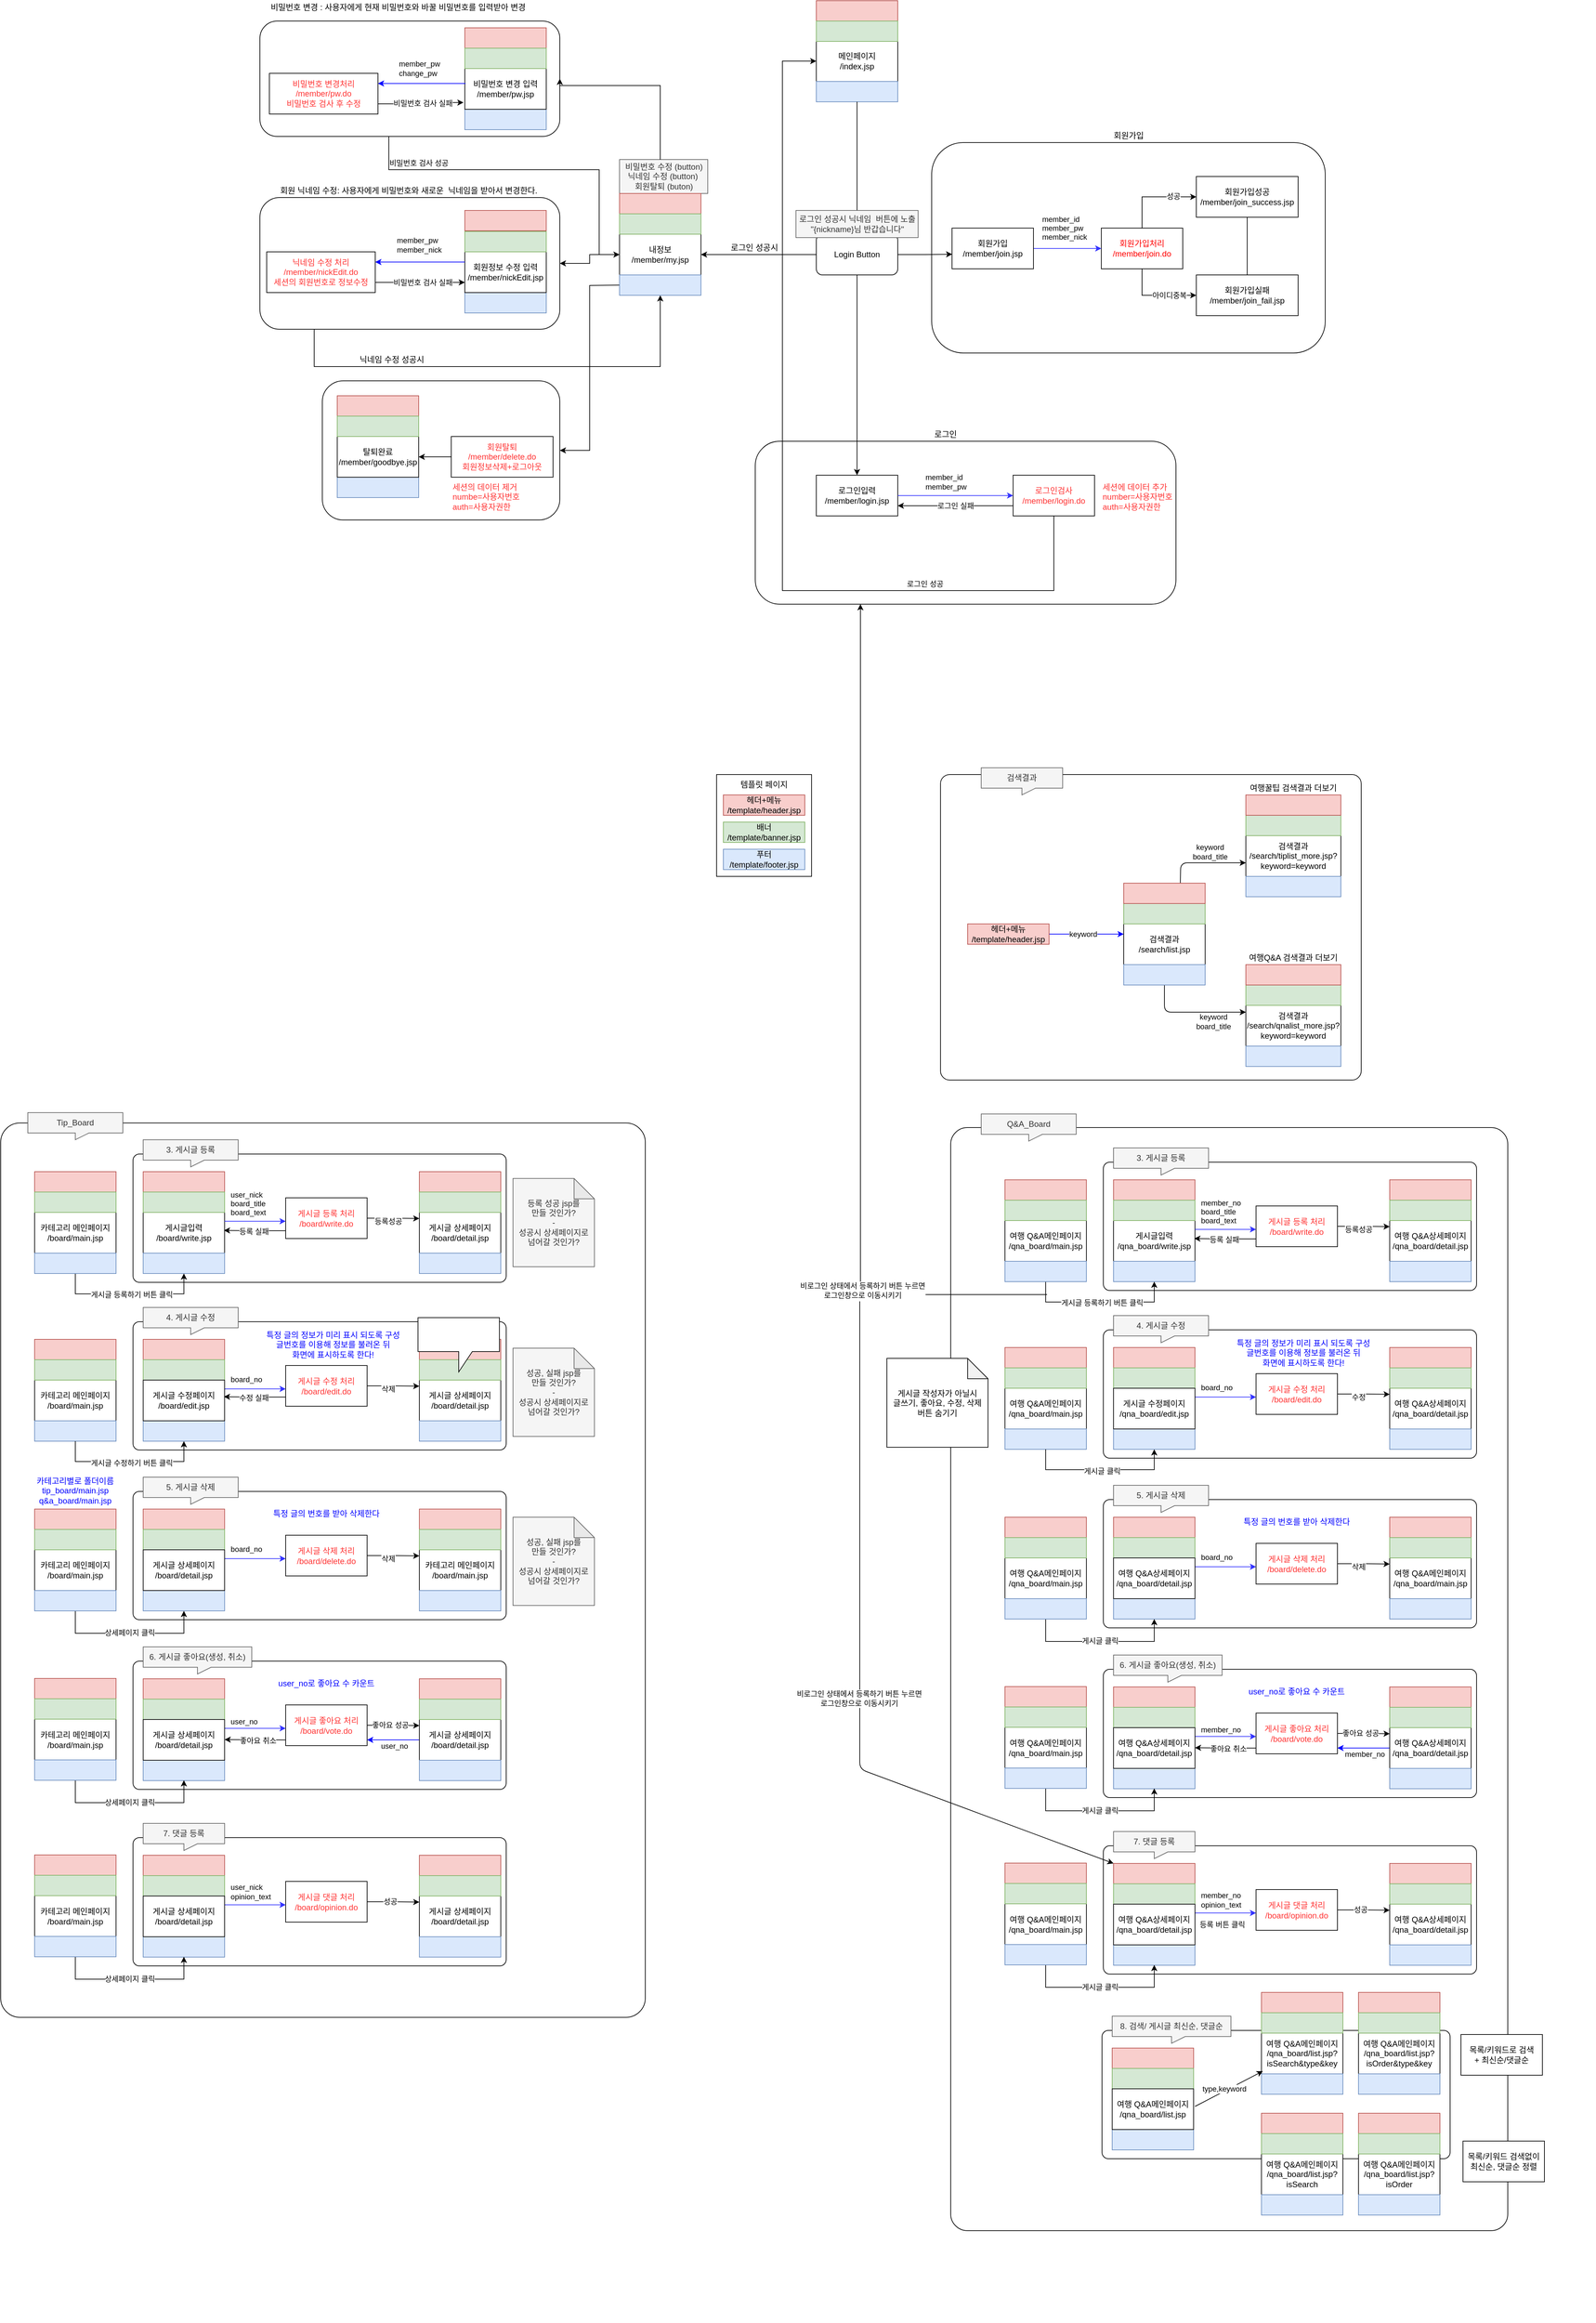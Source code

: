 <mxfile version="14.1.9" type="github"><diagram id="ZsBfRqcbH99QROAvJv4S" name="Page-1"><mxGraphModel dx="8904" dy="6819" grid="1" gridSize="10" guides="1" tooltips="1" connect="1" arrows="1" fold="1" page="1" pageScale="1" pageWidth="1654" pageHeight="2336" math="0" shadow="0"><root><mxCell id="0"/><mxCell id="1" parent="0"/><mxCell id="FxF3UWBgYlLPX7A-So-d-1" value="" style="group" parent="1" vertex="1" connectable="0"><mxGeometry x="-70" width="140" height="150" as="geometry"/></mxCell><mxCell id="FxF3UWBgYlLPX7A-So-d-2" value="" style="rounded=0;whiteSpace=wrap;html=1;" parent="FxF3UWBgYlLPX7A-So-d-1" vertex="1"><mxGeometry width="140" height="150" as="geometry"/></mxCell><mxCell id="FxF3UWBgYlLPX7A-So-d-3" value="헤더+메뉴&lt;br&gt;/template/header.jsp" style="rounded=0;whiteSpace=wrap;html=1;fillColor=#f8cecc;strokeColor=#b85450;" parent="FxF3UWBgYlLPX7A-So-d-1" vertex="1"><mxGeometry x="10" y="30" width="120" height="30" as="geometry"/></mxCell><mxCell id="FxF3UWBgYlLPX7A-So-d-4" value="배너&lt;br&gt;/template/banner.jsp" style="rounded=0;whiteSpace=wrap;html=1;fillColor=#d5e8d4;strokeColor=#82b366;" parent="FxF3UWBgYlLPX7A-So-d-1" vertex="1"><mxGeometry x="10" y="70" width="120" height="30" as="geometry"/></mxCell><mxCell id="FxF3UWBgYlLPX7A-So-d-5" value="푸터&lt;br&gt;/template/footer.jsp" style="rounded=0;whiteSpace=wrap;html=1;fillColor=#dae8fc;strokeColor=#6c8ebf;" parent="FxF3UWBgYlLPX7A-So-d-1" vertex="1"><mxGeometry x="10" y="110" width="120" height="30" as="geometry"/></mxCell><mxCell id="FxF3UWBgYlLPX7A-So-d-6" value="템플릿 페이지" style="text;html=1;strokeColor=none;fillColor=none;align=center;verticalAlign=middle;whiteSpace=wrap;rounded=0;" parent="FxF3UWBgYlLPX7A-So-d-1" vertex="1"><mxGeometry x="30" y="5" width="80" height="20" as="geometry"/></mxCell><mxCell id="FxF3UWBgYlLPX7A-So-d-7" value="" style="group" parent="1" vertex="1" connectable="0"><mxGeometry x="-1110" y="538" width="920" height="1260" as="geometry"/></mxCell><mxCell id="FxF3UWBgYlLPX7A-So-d-8" value="" style="rounded=1;whiteSpace=wrap;html=1;arcSize=3;" parent="FxF3UWBgYlLPX7A-So-d-7" vertex="1"><mxGeometry x="-15" y="-24.75" width="950" height="1317.5" as="geometry"/></mxCell><mxCell id="FxF3UWBgYlLPX7A-So-d-9" value="" style="rounded=1;whiteSpace=wrap;html=1;strokeColor=#000000;fontColor=#000000;align=left;arcSize=5;" parent="FxF3UWBgYlLPX7A-So-d-7" vertex="1"><mxGeometry x="180" y="21" width="550" height="189" as="geometry"/></mxCell><mxCell id="FxF3UWBgYlLPX7A-So-d-10" value="3. 게시글 등록" style="shape=callout;whiteSpace=wrap;html=1;perimeter=calloutPerimeter;align=center;fillColor=#f5f5f5;strokeColor=#666666;fontColor=#333333;position2=0.5;size=10;position=0.5;" parent="FxF3UWBgYlLPX7A-So-d-7" vertex="1"><mxGeometry x="195" width="140" height="40" as="geometry"/></mxCell><mxCell id="FxF3UWBgYlLPX7A-So-d-11" value="" style="rounded=0;whiteSpace=wrap;html=1;fillColor=#f8cecc;strokeColor=#b85450;" parent="FxF3UWBgYlLPX7A-So-d-7" vertex="1"><mxGeometry x="195" y="47" width="120" height="30" as="geometry"/></mxCell><mxCell id="FxF3UWBgYlLPX7A-So-d-12" value="게시글입력&lt;br&gt;/board/write.jsp" style="rounded=0;whiteSpace=wrap;html=1;" parent="FxF3UWBgYlLPX7A-So-d-7" vertex="1"><mxGeometry x="195" y="107" width="120" height="60" as="geometry"/></mxCell><mxCell id="FxF3UWBgYlLPX7A-So-d-13" value="" style="rounded=0;whiteSpace=wrap;html=1;fillColor=#dae8fc;strokeColor=#6c8ebf;" parent="FxF3UWBgYlLPX7A-So-d-7" vertex="1"><mxGeometry x="195" y="167" width="120" height="30" as="geometry"/></mxCell><mxCell id="FxF3UWBgYlLPX7A-So-d-14" value="" style="rounded=0;whiteSpace=wrap;html=1;fillColor=#d5e8d4;strokeColor=#82b366;" parent="FxF3UWBgYlLPX7A-So-d-7" vertex="1"><mxGeometry x="195" y="77" width="120" height="30" as="geometry"/></mxCell><mxCell id="FxF3UWBgYlLPX7A-So-d-15" value="게시글 등록 처리&lt;br&gt;/board/write.do" style="rounded=0;whiteSpace=wrap;html=1;fontColor=#FF3333;" parent="FxF3UWBgYlLPX7A-So-d-7" vertex="1"><mxGeometry x="405" y="85.5" width="120" height="60" as="geometry"/></mxCell><mxCell id="FxF3UWBgYlLPX7A-So-d-16" value="" style="edgeStyle=orthogonalEdgeStyle;rounded=0;orthogonalLoop=1;jettySize=auto;html=1;strokeColor=#3333FF;" parent="FxF3UWBgYlLPX7A-So-d-7" edge="1"><mxGeometry x="-45" y="-623" as="geometry"><mxPoint x="315" y="120" as="sourcePoint"/><mxPoint x="405" y="120" as="targetPoint"/><Array as="points"><mxPoint x="375" y="120"/><mxPoint x="375" y="120"/></Array></mxGeometry></mxCell><mxCell id="FxF3UWBgYlLPX7A-So-d-17" value="user_nick&lt;br&gt;board_title&lt;br&gt;board_text" style="edgeLabel;html=1;align=left;verticalAlign=middle;resizable=0;points=[];" parent="FxF3UWBgYlLPX7A-So-d-16" vertex="1" connectable="0"><mxGeometry x="-0.193" y="-1" relative="1" as="geometry"><mxPoint x="-30" y="-27" as="offset"/></mxGeometry></mxCell><mxCell id="FxF3UWBgYlLPX7A-So-d-18" value="" style="rounded=0;whiteSpace=wrap;html=1;fillColor=#f8cecc;strokeColor=#b85450;" parent="FxF3UWBgYlLPX7A-So-d-7" vertex="1"><mxGeometry x="602" y="47" width="120" height="30" as="geometry"/></mxCell><mxCell id="FxF3UWBgYlLPX7A-So-d-19" value="게시글 상세페이지&lt;br&gt;/board/detail.jsp" style="rounded=0;whiteSpace=wrap;html=1;" parent="FxF3UWBgYlLPX7A-So-d-7" vertex="1"><mxGeometry x="602" y="107" width="120" height="60" as="geometry"/></mxCell><mxCell id="FxF3UWBgYlLPX7A-So-d-20" style="edgeStyle=orthogonalEdgeStyle;rounded=0;orthogonalLoop=1;jettySize=auto;html=1;exitX=1;exitY=0.5;exitDx=0;exitDy=0;entryX=0;entryY=0.15;entryDx=0;entryDy=0;entryPerimeter=0;" parent="FxF3UWBgYlLPX7A-So-d-7" source="FxF3UWBgYlLPX7A-So-d-15" target="FxF3UWBgYlLPX7A-So-d-19" edge="1"><mxGeometry x="-45" y="-623" as="geometry"><Array as="points"><mxPoint x="565" y="116"/><mxPoint x="565" y="116"/></Array></mxGeometry></mxCell><mxCell id="FxF3UWBgYlLPX7A-So-d-21" value="등록성공" style="edgeLabel;html=1;align=center;verticalAlign=middle;resizable=0;points=[];" parent="FxF3UWBgYlLPX7A-So-d-20" vertex="1" connectable="0"><mxGeometry x="-0.205" y="-4" relative="1" as="geometry"><mxPoint as="offset"/></mxGeometry></mxCell><mxCell id="FxF3UWBgYlLPX7A-So-d-22" value="" style="rounded=0;whiteSpace=wrap;html=1;fillColor=#dae8fc;strokeColor=#6c8ebf;" parent="FxF3UWBgYlLPX7A-So-d-7" vertex="1"><mxGeometry x="602" y="167" width="120" height="30" as="geometry"/></mxCell><mxCell id="FxF3UWBgYlLPX7A-So-d-23" value="" style="rounded=0;whiteSpace=wrap;html=1;fillColor=#d5e8d4;strokeColor=#82b366;" parent="FxF3UWBgYlLPX7A-So-d-7" vertex="1"><mxGeometry x="602" y="77" width="120" height="30" as="geometry"/></mxCell><mxCell id="FxF3UWBgYlLPX7A-So-d-24" value="" style="rounded=0;whiteSpace=wrap;html=1;fillColor=#f8cecc;strokeColor=#b85450;" parent="FxF3UWBgYlLPX7A-So-d-7" vertex="1"><mxGeometry x="35" y="47" width="120" height="30" as="geometry"/></mxCell><mxCell id="FxF3UWBgYlLPX7A-So-d-25" value="카테고리 메인페이지&lt;br&gt;/board/main.jsp" style="rounded=0;whiteSpace=wrap;html=1;" parent="FxF3UWBgYlLPX7A-So-d-7" vertex="1"><mxGeometry x="35" y="107" width="120" height="60" as="geometry"/></mxCell><mxCell id="FxF3UWBgYlLPX7A-So-d-26" style="edgeStyle=orthogonalEdgeStyle;rounded=0;orthogonalLoop=1;jettySize=auto;html=1;exitX=0.5;exitY=1;exitDx=0;exitDy=0;entryX=0.5;entryY=1;entryDx=0;entryDy=0;" parent="FxF3UWBgYlLPX7A-So-d-7" source="FxF3UWBgYlLPX7A-So-d-28" target="FxF3UWBgYlLPX7A-So-d-13" edge="1"><mxGeometry x="-45" y="-623" as="geometry"><Array as="points"><mxPoint x="95" y="227"/><mxPoint x="255" y="227"/></Array></mxGeometry></mxCell><mxCell id="FxF3UWBgYlLPX7A-So-d-27" value="게시글 등록하기 버튼 클릭" style="edgeLabel;html=1;align=center;verticalAlign=middle;resizable=0;points=[];" parent="FxF3UWBgYlLPX7A-So-d-26" vertex="1" connectable="0"><mxGeometry x="-0.27" y="-1" relative="1" as="geometry"><mxPoint x="32" as="offset"/></mxGeometry></mxCell><mxCell id="FxF3UWBgYlLPX7A-So-d-28" value="" style="rounded=0;whiteSpace=wrap;html=1;fillColor=#dae8fc;strokeColor=#6c8ebf;" parent="FxF3UWBgYlLPX7A-So-d-7" vertex="1"><mxGeometry x="35" y="167" width="120" height="30" as="geometry"/></mxCell><mxCell id="FxF3UWBgYlLPX7A-So-d-29" value="" style="rounded=0;whiteSpace=wrap;html=1;fillColor=#d5e8d4;strokeColor=#82b366;" parent="FxF3UWBgYlLPX7A-So-d-7" vertex="1"><mxGeometry x="35" y="77" width="120" height="30" as="geometry"/></mxCell><mxCell id="FxF3UWBgYlLPX7A-So-d-30" value="" style="rounded=1;whiteSpace=wrap;html=1;strokeColor=#000000;fontColor=#000000;align=left;arcSize=5;" parent="FxF3UWBgYlLPX7A-So-d-7" vertex="1"><mxGeometry x="180" y="268" width="550" height="189" as="geometry"/></mxCell><mxCell id="FxF3UWBgYlLPX7A-So-d-31" value="4. 게시글 수정" style="shape=callout;whiteSpace=wrap;html=1;perimeter=calloutPerimeter;align=center;fillColor=#f5f5f5;strokeColor=#666666;fontColor=#333333;position2=0.5;size=10;position=0.5;" parent="FxF3UWBgYlLPX7A-So-d-7" vertex="1"><mxGeometry x="195" y="247" width="140" height="40" as="geometry"/></mxCell><mxCell id="FxF3UWBgYlLPX7A-So-d-32" value="" style="rounded=0;whiteSpace=wrap;html=1;fillColor=#f8cecc;strokeColor=#b85450;" parent="FxF3UWBgYlLPX7A-So-d-7" vertex="1"><mxGeometry x="195" y="294" width="120" height="30" as="geometry"/></mxCell><mxCell id="FxF3UWBgYlLPX7A-So-d-33" value="" style="rounded=0;whiteSpace=wrap;html=1;fillColor=#dae8fc;strokeColor=#6c8ebf;" parent="FxF3UWBgYlLPX7A-So-d-7" vertex="1"><mxGeometry x="195" y="414" width="120" height="30" as="geometry"/></mxCell><mxCell id="FxF3UWBgYlLPX7A-So-d-34" value="" style="rounded=0;whiteSpace=wrap;html=1;fillColor=#d5e8d4;strokeColor=#82b366;" parent="FxF3UWBgYlLPX7A-So-d-7" vertex="1"><mxGeometry x="195" y="324" width="120" height="30" as="geometry"/></mxCell><mxCell id="FxF3UWBgYlLPX7A-So-d-35" value="게시글 수정 처리&lt;br&gt;/board/edit.do" style="rounded=0;whiteSpace=wrap;html=1;fontColor=#FF3333;" parent="FxF3UWBgYlLPX7A-So-d-7" vertex="1"><mxGeometry x="405" y="332.5" width="120" height="60" as="geometry"/></mxCell><mxCell id="FxF3UWBgYlLPX7A-So-d-36" value="" style="edgeStyle=orthogonalEdgeStyle;rounded=0;orthogonalLoop=1;jettySize=auto;html=1;strokeColor=#3333FF;" parent="FxF3UWBgYlLPX7A-So-d-7" edge="1"><mxGeometry x="-45" y="-623" as="geometry"><mxPoint x="315" y="367" as="sourcePoint"/><mxPoint x="405" y="367" as="targetPoint"/><Array as="points"><mxPoint x="375" y="367"/><mxPoint x="375" y="367"/></Array></mxGeometry></mxCell><mxCell id="FxF3UWBgYlLPX7A-So-d-37" value="board_no" style="edgeLabel;html=1;align=left;verticalAlign=middle;resizable=0;points=[];" parent="FxF3UWBgYlLPX7A-So-d-36" vertex="1" connectable="0"><mxGeometry x="-0.193" y="-1" relative="1" as="geometry"><mxPoint x="-30" y="-15" as="offset"/></mxGeometry></mxCell><mxCell id="FxF3UWBgYlLPX7A-So-d-38" value="" style="rounded=0;whiteSpace=wrap;html=1;fillColor=#f8cecc;strokeColor=#b85450;" parent="FxF3UWBgYlLPX7A-So-d-7" vertex="1"><mxGeometry x="602" y="294" width="120" height="30" as="geometry"/></mxCell><mxCell id="FxF3UWBgYlLPX7A-So-d-39" value="게시글 상세페이지&lt;br&gt;/board/detail.jsp" style="rounded=0;whiteSpace=wrap;html=1;" parent="FxF3UWBgYlLPX7A-So-d-7" vertex="1"><mxGeometry x="602" y="354" width="120" height="60" as="geometry"/></mxCell><mxCell id="FxF3UWBgYlLPX7A-So-d-40" style="edgeStyle=orthogonalEdgeStyle;rounded=0;orthogonalLoop=1;jettySize=auto;html=1;exitX=1;exitY=0.5;exitDx=0;exitDy=0;entryX=0;entryY=0.15;entryDx=0;entryDy=0;entryPerimeter=0;" parent="FxF3UWBgYlLPX7A-So-d-7" source="FxF3UWBgYlLPX7A-So-d-35" target="FxF3UWBgYlLPX7A-So-d-39" edge="1"><mxGeometry x="-45" y="-623" as="geometry"><Array as="points"><mxPoint x="565" y="363"/><mxPoint x="565" y="363"/></Array></mxGeometry></mxCell><mxCell id="FxF3UWBgYlLPX7A-So-d-41" value="삭제" style="edgeLabel;html=1;align=center;verticalAlign=middle;resizable=0;points=[];" parent="FxF3UWBgYlLPX7A-So-d-40" vertex="1" connectable="0"><mxGeometry x="-0.205" y="-4" relative="1" as="geometry"><mxPoint as="offset"/></mxGeometry></mxCell><mxCell id="FxF3UWBgYlLPX7A-So-d-42" value="" style="rounded=0;whiteSpace=wrap;html=1;fillColor=#dae8fc;strokeColor=#6c8ebf;" parent="FxF3UWBgYlLPX7A-So-d-7" vertex="1"><mxGeometry x="602" y="414" width="120" height="30" as="geometry"/></mxCell><mxCell id="FxF3UWBgYlLPX7A-So-d-43" value="" style="rounded=0;whiteSpace=wrap;html=1;fillColor=#d5e8d4;strokeColor=#82b366;" parent="FxF3UWBgYlLPX7A-So-d-7" vertex="1"><mxGeometry x="602" y="324" width="120" height="30" as="geometry"/></mxCell><mxCell id="FxF3UWBgYlLPX7A-So-d-44" value="" style="rounded=0;whiteSpace=wrap;html=1;fillColor=#f8cecc;strokeColor=#b85450;" parent="FxF3UWBgYlLPX7A-So-d-7" vertex="1"><mxGeometry x="35" y="294" width="120" height="30" as="geometry"/></mxCell><mxCell id="FxF3UWBgYlLPX7A-So-d-45" value="카테고리 메인페이지&lt;br&gt;/board/main.jsp" style="rounded=0;whiteSpace=wrap;html=1;" parent="FxF3UWBgYlLPX7A-So-d-7" vertex="1"><mxGeometry x="35" y="354" width="120" height="60" as="geometry"/></mxCell><mxCell id="FxF3UWBgYlLPX7A-So-d-46" value="" style="rounded=0;whiteSpace=wrap;html=1;fillColor=#dae8fc;strokeColor=#6c8ebf;" parent="FxF3UWBgYlLPX7A-So-d-7" vertex="1"><mxGeometry x="35" y="414" width="120" height="30" as="geometry"/></mxCell><mxCell id="FxF3UWBgYlLPX7A-So-d-47" value="" style="rounded=0;whiteSpace=wrap;html=1;fillColor=#d5e8d4;strokeColor=#82b366;" parent="FxF3UWBgYlLPX7A-So-d-7" vertex="1"><mxGeometry x="35" y="324" width="120" height="30" as="geometry"/></mxCell><mxCell id="FxF3UWBgYlLPX7A-So-d-48" value="게시글 수정페이지&lt;br&gt;/board/edit.jsp" style="rounded=0;whiteSpace=wrap;html=1;" parent="FxF3UWBgYlLPX7A-So-d-7" vertex="1"><mxGeometry x="195" y="354" width="120" height="60" as="geometry"/></mxCell><mxCell id="FxF3UWBgYlLPX7A-So-d-49" value="성공, 실패 jsp를&lt;br&gt;만들 것인가?&lt;br&gt;-&lt;br&gt;성공시 상세페이지로&lt;br&gt;넘어갈 것인가?" style="shape=note;whiteSpace=wrap;html=1;backgroundOutline=1;darkOpacity=0.05;align=center;fillColor=#f5f5f5;strokeColor=#666666;fontColor=#333333;" parent="FxF3UWBgYlLPX7A-So-d-7" vertex="1"><mxGeometry x="740" y="307" width="120" height="130" as="geometry"/></mxCell><mxCell id="FxF3UWBgYlLPX7A-So-d-50" value="등록 성공 jsp를&lt;br&gt;만들 것인가?&lt;br&gt;-&lt;br&gt;성공시 상세페이지로&lt;br&gt;넘어갈 것인가?" style="shape=note;whiteSpace=wrap;html=1;backgroundOutline=1;darkOpacity=0.05;align=center;fillColor=#f5f5f5;strokeColor=#666666;fontColor=#333333;" parent="FxF3UWBgYlLPX7A-So-d-7" vertex="1"><mxGeometry x="740" y="57" width="120" height="130" as="geometry"/></mxCell><mxCell id="FxF3UWBgYlLPX7A-So-d-51" value="" style="rounded=1;whiteSpace=wrap;html=1;strokeColor=#000000;fontColor=#000000;align=left;arcSize=5;" parent="FxF3UWBgYlLPX7A-So-d-7" vertex="1"><mxGeometry x="180" y="518" width="550" height="189" as="geometry"/></mxCell><mxCell id="FxF3UWBgYlLPX7A-So-d-52" value="5. 게시글 삭제" style="shape=callout;whiteSpace=wrap;html=1;perimeter=calloutPerimeter;align=center;fillColor=#f5f5f5;strokeColor=#666666;fontColor=#333333;position2=0.5;size=10;position=0.5;" parent="FxF3UWBgYlLPX7A-So-d-7" vertex="1"><mxGeometry x="195" y="497" width="140" height="40" as="geometry"/></mxCell><mxCell id="FxF3UWBgYlLPX7A-So-d-53" value="" style="rounded=0;whiteSpace=wrap;html=1;fillColor=#f8cecc;strokeColor=#b85450;" parent="FxF3UWBgYlLPX7A-So-d-7" vertex="1"><mxGeometry x="195" y="544" width="120" height="30" as="geometry"/></mxCell><mxCell id="FxF3UWBgYlLPX7A-So-d-54" value="" style="rounded=0;whiteSpace=wrap;html=1;fillColor=#dae8fc;strokeColor=#6c8ebf;" parent="FxF3UWBgYlLPX7A-So-d-7" vertex="1"><mxGeometry x="195" y="664" width="120" height="30" as="geometry"/></mxCell><mxCell id="FxF3UWBgYlLPX7A-So-d-55" value="" style="rounded=0;whiteSpace=wrap;html=1;fillColor=#d5e8d4;strokeColor=#82b366;" parent="FxF3UWBgYlLPX7A-So-d-7" vertex="1"><mxGeometry x="195" y="574" width="120" height="30" as="geometry"/></mxCell><mxCell id="FxF3UWBgYlLPX7A-So-d-56" value="게시글 삭제 처리&lt;br&gt;/board/delete.do" style="rounded=0;whiteSpace=wrap;html=1;fontColor=#FF3333;" parent="FxF3UWBgYlLPX7A-So-d-7" vertex="1"><mxGeometry x="405" y="582.5" width="120" height="60" as="geometry"/></mxCell><mxCell id="FxF3UWBgYlLPX7A-So-d-57" value="" style="edgeStyle=orthogonalEdgeStyle;rounded=0;orthogonalLoop=1;jettySize=auto;html=1;strokeColor=#3333FF;" parent="FxF3UWBgYlLPX7A-So-d-7" edge="1"><mxGeometry x="-45" y="-623" as="geometry"><mxPoint x="315" y="617" as="sourcePoint"/><mxPoint x="405" y="617" as="targetPoint"/><Array as="points"><mxPoint x="375" y="617"/><mxPoint x="375" y="617"/></Array></mxGeometry></mxCell><mxCell id="FxF3UWBgYlLPX7A-So-d-58" value="board_no" style="edgeLabel;html=1;align=left;verticalAlign=middle;resizable=0;points=[];" parent="FxF3UWBgYlLPX7A-So-d-57" vertex="1" connectable="0"><mxGeometry x="-0.193" y="-1" relative="1" as="geometry"><mxPoint x="-30" y="-15" as="offset"/></mxGeometry></mxCell><mxCell id="FxF3UWBgYlLPX7A-So-d-59" value="" style="rounded=0;whiteSpace=wrap;html=1;fillColor=#f8cecc;strokeColor=#b85450;" parent="FxF3UWBgYlLPX7A-So-d-7" vertex="1"><mxGeometry x="602" y="544" width="120" height="30" as="geometry"/></mxCell><mxCell id="FxF3UWBgYlLPX7A-So-d-60" value="&lt;span&gt;카테고리 메인페이지&lt;/span&gt;&lt;br&gt;&lt;span&gt;/board/main.jsp&lt;/span&gt;" style="rounded=0;whiteSpace=wrap;html=1;" parent="FxF3UWBgYlLPX7A-So-d-7" vertex="1"><mxGeometry x="602" y="604" width="120" height="60" as="geometry"/></mxCell><mxCell id="FxF3UWBgYlLPX7A-So-d-61" style="edgeStyle=orthogonalEdgeStyle;rounded=0;orthogonalLoop=1;jettySize=auto;html=1;exitX=1;exitY=0.5;exitDx=0;exitDy=0;entryX=0;entryY=0.15;entryDx=0;entryDy=0;entryPerimeter=0;" parent="FxF3UWBgYlLPX7A-So-d-7" source="FxF3UWBgYlLPX7A-So-d-56" target="FxF3UWBgYlLPX7A-So-d-60" edge="1"><mxGeometry x="-45" y="-623" as="geometry"><Array as="points"><mxPoint x="565" y="613"/><mxPoint x="565" y="613"/></Array></mxGeometry></mxCell><mxCell id="FxF3UWBgYlLPX7A-So-d-62" value="삭제" style="edgeLabel;html=1;align=center;verticalAlign=middle;resizable=0;points=[];" parent="FxF3UWBgYlLPX7A-So-d-61" vertex="1" connectable="0"><mxGeometry x="-0.205" y="-4" relative="1" as="geometry"><mxPoint as="offset"/></mxGeometry></mxCell><mxCell id="FxF3UWBgYlLPX7A-So-d-63" value="" style="rounded=0;whiteSpace=wrap;html=1;fillColor=#dae8fc;strokeColor=#6c8ebf;" parent="FxF3UWBgYlLPX7A-So-d-7" vertex="1"><mxGeometry x="602" y="664" width="120" height="30" as="geometry"/></mxCell><mxCell id="FxF3UWBgYlLPX7A-So-d-64" value="" style="rounded=0;whiteSpace=wrap;html=1;fillColor=#d5e8d4;strokeColor=#82b366;" parent="FxF3UWBgYlLPX7A-So-d-7" vertex="1"><mxGeometry x="602" y="574" width="120" height="30" as="geometry"/></mxCell><mxCell id="FxF3UWBgYlLPX7A-So-d-65" value="" style="rounded=0;whiteSpace=wrap;html=1;fillColor=#f8cecc;strokeColor=#b85450;" parent="FxF3UWBgYlLPX7A-So-d-7" vertex="1"><mxGeometry x="35" y="544" width="120" height="30" as="geometry"/></mxCell><mxCell id="FxF3UWBgYlLPX7A-So-d-66" value="카테고리 메인페이지&lt;br&gt;/board/main.jsp" style="rounded=0;whiteSpace=wrap;html=1;" parent="FxF3UWBgYlLPX7A-So-d-7" vertex="1"><mxGeometry x="35" y="604" width="120" height="60" as="geometry"/></mxCell><mxCell id="FxF3UWBgYlLPX7A-So-d-67" style="edgeStyle=orthogonalEdgeStyle;rounded=0;orthogonalLoop=1;jettySize=auto;html=1;exitX=0.5;exitY=1;exitDx=0;exitDy=0;entryX=0.5;entryY=1;entryDx=0;entryDy=0;" parent="FxF3UWBgYlLPX7A-So-d-7" source="FxF3UWBgYlLPX7A-So-d-69" target="FxF3UWBgYlLPX7A-So-d-54" edge="1"><mxGeometry x="-45" y="-623" as="geometry"><Array as="points"><mxPoint x="95" y="727"/><mxPoint x="255" y="727"/></Array></mxGeometry></mxCell><mxCell id="FxF3UWBgYlLPX7A-So-d-68" value="상세페이지 클릭" style="edgeLabel;html=1;align=center;verticalAlign=middle;resizable=0;points=[];" parent="FxF3UWBgYlLPX7A-So-d-67" vertex="1" connectable="0"><mxGeometry x="0.203" y="1" relative="1" as="geometry"><mxPoint x="-23" as="offset"/></mxGeometry></mxCell><mxCell id="FxF3UWBgYlLPX7A-So-d-69" value="" style="rounded=0;whiteSpace=wrap;html=1;fillColor=#dae8fc;strokeColor=#6c8ebf;" parent="FxF3UWBgYlLPX7A-So-d-7" vertex="1"><mxGeometry x="35" y="664" width="120" height="30" as="geometry"/></mxCell><mxCell id="FxF3UWBgYlLPX7A-So-d-70" value="" style="rounded=0;whiteSpace=wrap;html=1;fillColor=#d5e8d4;strokeColor=#82b366;" parent="FxF3UWBgYlLPX7A-So-d-7" vertex="1"><mxGeometry x="35" y="574" width="120" height="30" as="geometry"/></mxCell><mxCell id="FxF3UWBgYlLPX7A-So-d-71" value="게시글 상세페이지&lt;br&gt;/board/detail.jsp" style="rounded=0;whiteSpace=wrap;html=1;" parent="FxF3UWBgYlLPX7A-So-d-7" vertex="1"><mxGeometry x="195" y="604" width="120" height="60" as="geometry"/></mxCell><mxCell id="FxF3UWBgYlLPX7A-So-d-72" value="성공, 실패 jsp를&lt;br&gt;만들 것인가?&lt;br&gt;-&lt;br&gt;성공시 상세페이지로&lt;br&gt;넘어갈 것인가?" style="shape=note;whiteSpace=wrap;html=1;backgroundOutline=1;darkOpacity=0.05;align=center;fillColor=#f5f5f5;strokeColor=#666666;fontColor=#333333;" parent="FxF3UWBgYlLPX7A-So-d-7" vertex="1"><mxGeometry x="740" y="556" width="120" height="130" as="geometry"/></mxCell><mxCell id="FxF3UWBgYlLPX7A-So-d-73" style="edgeStyle=orthogonalEdgeStyle;rounded=0;orthogonalLoop=1;jettySize=auto;html=1;exitX=0.5;exitY=1;exitDx=0;exitDy=0;entryX=0.5;entryY=1;entryDx=0;entryDy=0;" parent="FxF3UWBgYlLPX7A-So-d-7" edge="1"><mxGeometry x="-45" y="-623" as="geometry"><mxPoint x="95" y="444" as="sourcePoint"/><mxPoint x="255" y="444" as="targetPoint"/><Array as="points"><mxPoint x="95" y="474"/><mxPoint x="255" y="474"/></Array></mxGeometry></mxCell><mxCell id="FxF3UWBgYlLPX7A-So-d-74" value="게시글 수정하기 버튼 클릭" style="edgeLabel;html=1;align=center;verticalAlign=middle;resizable=0;points=[];" parent="FxF3UWBgYlLPX7A-So-d-73" vertex="1" connectable="0"><mxGeometry x="-0.27" y="-1" relative="1" as="geometry"><mxPoint x="32" y="1" as="offset"/></mxGeometry></mxCell><mxCell id="FxF3UWBgYlLPX7A-So-d-75" style="edgeStyle=orthogonalEdgeStyle;rounded=0;orthogonalLoop=1;jettySize=auto;html=1;entryX=1;entryY=0.5;entryDx=0;entryDy=0;" parent="FxF3UWBgYlLPX7A-So-d-7" edge="1"><mxGeometry x="-45" y="-623" as="geometry"><mxPoint x="405" y="134" as="sourcePoint"/><mxPoint x="314" y="133.5" as="targetPoint"/><Array as="points"><mxPoint x="360" y="134"/></Array></mxGeometry></mxCell><mxCell id="FxF3UWBgYlLPX7A-So-d-76" value="등록 실패" style="edgeLabel;html=1;align=center;verticalAlign=middle;resizable=0;points=[];" parent="FxF3UWBgYlLPX7A-So-d-75" vertex="1" connectable="0"><mxGeometry x="-0.28" y="2" relative="1" as="geometry"><mxPoint x="-14" y="-1" as="offset"/></mxGeometry></mxCell><mxCell id="FxF3UWBgYlLPX7A-So-d-77" style="edgeStyle=orthogonalEdgeStyle;rounded=0;orthogonalLoop=1;jettySize=auto;html=1;entryX=1;entryY=0.5;entryDx=0;entryDy=0;" parent="FxF3UWBgYlLPX7A-So-d-7" edge="1"><mxGeometry x="-45" y="-623" as="geometry"><mxPoint x="405" y="379" as="sourcePoint"/><mxPoint x="314" y="378.5" as="targetPoint"/><Array as="points"><mxPoint x="360" y="379"/></Array></mxGeometry></mxCell><mxCell id="FxF3UWBgYlLPX7A-So-d-78" value="수정 실패" style="edgeLabel;html=1;align=center;verticalAlign=middle;resizable=0;points=[];" parent="FxF3UWBgYlLPX7A-So-d-77" vertex="1" connectable="0"><mxGeometry x="-0.28" y="2" relative="1" as="geometry"><mxPoint x="-14" y="-1" as="offset"/></mxGeometry></mxCell><mxCell id="FxF3UWBgYlLPX7A-So-d-79" value="특정 글의 정보가 미리 표시 되도록 구성&lt;br&gt;글번호를 이용해 정보를 불러온 뒤&lt;br&gt;화면에 표시하도록 한다!" style="text;html=1;strokeColor=none;fillColor=none;align=center;verticalAlign=middle;whiteSpace=wrap;rounded=0;fontStyle=0;fontColor=#0000FF;" parent="FxF3UWBgYlLPX7A-So-d-7" vertex="1"><mxGeometry x="365" y="270" width="220" height="64" as="geometry"/></mxCell><mxCell id="FxF3UWBgYlLPX7A-So-d-80" value="특정 글의 번호를 받아 삭제한다" style="text;html=1;strokeColor=none;fillColor=none;align=center;verticalAlign=middle;whiteSpace=wrap;rounded=0;fontStyle=0;fontColor=#0000FF;" parent="FxF3UWBgYlLPX7A-So-d-7" vertex="1"><mxGeometry x="370" y="537" width="190" height="28.5" as="geometry"/></mxCell><mxCell id="FxF3UWBgYlLPX7A-So-d-81" value="" style="rounded=1;whiteSpace=wrap;html=1;strokeColor=#000000;fontColor=#000000;align=left;arcSize=5;" parent="FxF3UWBgYlLPX7A-So-d-7" vertex="1"><mxGeometry x="180" y="768" width="550" height="189" as="geometry"/></mxCell><mxCell id="FxF3UWBgYlLPX7A-So-d-82" value="6. 게시글 좋아요(생성, 취소)" style="shape=callout;whiteSpace=wrap;html=1;perimeter=calloutPerimeter;align=center;fillColor=#f5f5f5;strokeColor=#666666;fontColor=#333333;position2=0.5;size=10;position=0.5;" parent="FxF3UWBgYlLPX7A-So-d-7" vertex="1"><mxGeometry x="195" y="747" width="160" height="40" as="geometry"/></mxCell><mxCell id="FxF3UWBgYlLPX7A-So-d-83" value="" style="rounded=0;whiteSpace=wrap;html=1;fillColor=#f8cecc;strokeColor=#b85450;" parent="FxF3UWBgYlLPX7A-So-d-7" vertex="1"><mxGeometry x="195" y="794" width="120" height="30" as="geometry"/></mxCell><mxCell id="FxF3UWBgYlLPX7A-So-d-84" value="" style="rounded=0;whiteSpace=wrap;html=1;fillColor=#dae8fc;strokeColor=#6c8ebf;" parent="FxF3UWBgYlLPX7A-So-d-7" vertex="1"><mxGeometry x="195" y="914" width="120" height="30" as="geometry"/></mxCell><mxCell id="FxF3UWBgYlLPX7A-So-d-85" value="" style="rounded=0;whiteSpace=wrap;html=1;fillColor=#d5e8d4;strokeColor=#82b366;" parent="FxF3UWBgYlLPX7A-So-d-7" vertex="1"><mxGeometry x="195" y="824" width="120" height="30" as="geometry"/></mxCell><mxCell id="FxF3UWBgYlLPX7A-So-d-86" style="edgeStyle=orthogonalEdgeStyle;rounded=0;orthogonalLoop=1;jettySize=auto;html=1;exitX=0;exitY=0.75;exitDx=0;exitDy=0;entryX=1;entryY=0.383;entryDx=0;entryDy=0;entryPerimeter=0;" parent="FxF3UWBgYlLPX7A-So-d-7" edge="1"><mxGeometry x="-45" y="-623" as="geometry"><mxPoint x="405" y="884.1" as="sourcePoint"/><mxPoint x="315" y="883.58" as="targetPoint"/><Array as="points"><mxPoint x="315" y="884"/></Array></mxGeometry></mxCell><mxCell id="FxF3UWBgYlLPX7A-So-d-87" value="좋아요 취소" style="edgeLabel;html=1;align=center;verticalAlign=middle;resizable=0;points=[];" parent="FxF3UWBgYlLPX7A-So-d-86" vertex="1" connectable="0"><mxGeometry x="-0.249" y="1" relative="1" as="geometry"><mxPoint x="-7" as="offset"/></mxGeometry></mxCell><mxCell id="FxF3UWBgYlLPX7A-So-d-88" value="게시글 좋아요 처리&lt;br&gt;/board/vote.do" style="rounded=0;whiteSpace=wrap;html=1;fontColor=#FF3333;" parent="FxF3UWBgYlLPX7A-So-d-7" vertex="1"><mxGeometry x="405" y="832.5" width="120" height="60" as="geometry"/></mxCell><mxCell id="FxF3UWBgYlLPX7A-So-d-89" value="" style="edgeStyle=orthogonalEdgeStyle;rounded=0;orthogonalLoop=1;jettySize=auto;html=1;strokeColor=#3333FF;" parent="FxF3UWBgYlLPX7A-So-d-7" edge="1"><mxGeometry x="-45" y="-623" as="geometry"><mxPoint x="315" y="867" as="sourcePoint"/><mxPoint x="405" y="867" as="targetPoint"/><Array as="points"><mxPoint x="375" y="867"/><mxPoint x="375" y="867"/></Array></mxGeometry></mxCell><mxCell id="FxF3UWBgYlLPX7A-So-d-90" value="user_no" style="edgeLabel;html=1;align=left;verticalAlign=middle;resizable=0;points=[];" parent="FxF3UWBgYlLPX7A-So-d-89" vertex="1" connectable="0"><mxGeometry x="-0.193" y="-1" relative="1" as="geometry"><mxPoint x="-30" y="-11" as="offset"/></mxGeometry></mxCell><mxCell id="FxF3UWBgYlLPX7A-So-d-91" value="" style="rounded=0;whiteSpace=wrap;html=1;fillColor=#f8cecc;strokeColor=#b85450;" parent="FxF3UWBgYlLPX7A-So-d-7" vertex="1"><mxGeometry x="602" y="794" width="120" height="30" as="geometry"/></mxCell><mxCell id="FxF3UWBgYlLPX7A-So-d-92" style="edgeStyle=orthogonalEdgeStyle;rounded=0;orthogonalLoop=1;jettySize=auto;html=1;exitX=0;exitY=0.5;exitDx=0;exitDy=0;strokeColor=#0000FF;" parent="FxF3UWBgYlLPX7A-So-d-7" source="FxF3UWBgYlLPX7A-So-d-94" edge="1"><mxGeometry x="-45" y="-623" as="geometry"><mxPoint x="525" y="884" as="targetPoint"/><Array as="points"><mxPoint x="525" y="884"/></Array></mxGeometry></mxCell><mxCell id="FxF3UWBgYlLPX7A-So-d-93" value="user_no" style="edgeLabel;html=1;align=center;verticalAlign=middle;resizable=0;points=[];" parent="FxF3UWBgYlLPX7A-So-d-92" vertex="1" connectable="0"><mxGeometry x="-0.329" relative="1" as="geometry"><mxPoint x="-11" y="8.5" as="offset"/></mxGeometry></mxCell><mxCell id="FxF3UWBgYlLPX7A-So-d-94" value="게시글 상세페이지&lt;br&gt;/board/detail.jsp" style="rounded=0;whiteSpace=wrap;html=1;" parent="FxF3UWBgYlLPX7A-So-d-7" vertex="1"><mxGeometry x="602" y="854" width="120" height="60" as="geometry"/></mxCell><mxCell id="FxF3UWBgYlLPX7A-So-d-95" style="edgeStyle=orthogonalEdgeStyle;rounded=0;orthogonalLoop=1;jettySize=auto;html=1;exitX=1;exitY=0.5;exitDx=0;exitDy=0;entryX=0;entryY=0.15;entryDx=0;entryDy=0;entryPerimeter=0;" parent="FxF3UWBgYlLPX7A-So-d-7" source="FxF3UWBgYlLPX7A-So-d-88" target="FxF3UWBgYlLPX7A-So-d-94" edge="1"><mxGeometry x="-45" y="-623" as="geometry"><Array as="points"><mxPoint x="565" y="863"/><mxPoint x="565" y="863"/></Array></mxGeometry></mxCell><mxCell id="FxF3UWBgYlLPX7A-So-d-96" value="좋아요 성공" style="edgeLabel;html=1;align=center;verticalAlign=middle;resizable=0;points=[];" parent="FxF3UWBgYlLPX7A-So-d-95" vertex="1" connectable="0"><mxGeometry x="-0.205" y="-4" relative="1" as="geometry"><mxPoint x="3" y="-5" as="offset"/></mxGeometry></mxCell><mxCell id="FxF3UWBgYlLPX7A-So-d-97" value="" style="rounded=0;whiteSpace=wrap;html=1;fillColor=#dae8fc;strokeColor=#6c8ebf;" parent="FxF3UWBgYlLPX7A-So-d-7" vertex="1"><mxGeometry x="602" y="914" width="120" height="30" as="geometry"/></mxCell><mxCell id="FxF3UWBgYlLPX7A-So-d-98" value="" style="rounded=0;whiteSpace=wrap;html=1;fillColor=#d5e8d4;strokeColor=#82b366;" parent="FxF3UWBgYlLPX7A-So-d-7" vertex="1"><mxGeometry x="602" y="824" width="120" height="30" as="geometry"/></mxCell><mxCell id="FxF3UWBgYlLPX7A-So-d-99" value="게시글 상세페이지&lt;br&gt;/board/detail.jsp" style="rounded=0;whiteSpace=wrap;html=1;" parent="FxF3UWBgYlLPX7A-So-d-7" vertex="1"><mxGeometry x="195" y="854" width="120" height="60" as="geometry"/></mxCell><mxCell id="FxF3UWBgYlLPX7A-So-d-100" value="user_no로 좋아요 수 카운트" style="text;html=1;strokeColor=none;fillColor=none;align=center;verticalAlign=middle;whiteSpace=wrap;rounded=0;fontStyle=0;fontColor=#0000FF;" parent="FxF3UWBgYlLPX7A-So-d-7" vertex="1"><mxGeometry x="370" y="787" width="190" height="28.5" as="geometry"/></mxCell><mxCell id="FxF3UWBgYlLPX7A-So-d-101" value="" style="rounded=0;whiteSpace=wrap;html=1;fillColor=#f8cecc;strokeColor=#b85450;" parent="FxF3UWBgYlLPX7A-So-d-7" vertex="1"><mxGeometry x="35" y="793.5" width="120" height="30" as="geometry"/></mxCell><mxCell id="FxF3UWBgYlLPX7A-So-d-102" value="카테고리 메인페이지&lt;br&gt;/board/main.jsp" style="rounded=0;whiteSpace=wrap;html=1;" parent="FxF3UWBgYlLPX7A-So-d-7" vertex="1"><mxGeometry x="35" y="853.5" width="120" height="60" as="geometry"/></mxCell><mxCell id="FxF3UWBgYlLPX7A-So-d-103" style="edgeStyle=orthogonalEdgeStyle;rounded=0;orthogonalLoop=1;jettySize=auto;html=1;exitX=0.5;exitY=1;exitDx=0;exitDy=0;entryX=0.5;entryY=1;entryDx=0;entryDy=0;" parent="FxF3UWBgYlLPX7A-So-d-7" source="FxF3UWBgYlLPX7A-So-d-105" edge="1"><mxGeometry x="-45" y="-623" as="geometry"><mxPoint x="255" y="943.5" as="targetPoint"/><Array as="points"><mxPoint x="95" y="976.5"/><mxPoint x="255" y="976.5"/></Array></mxGeometry></mxCell><mxCell id="FxF3UWBgYlLPX7A-So-d-104" value="상세페이지 클릭" style="edgeLabel;html=1;align=center;verticalAlign=middle;resizable=0;points=[];" parent="FxF3UWBgYlLPX7A-So-d-103" vertex="1" connectable="0"><mxGeometry x="0.203" y="1" relative="1" as="geometry"><mxPoint x="-23" as="offset"/></mxGeometry></mxCell><mxCell id="FxF3UWBgYlLPX7A-So-d-105" value="" style="rounded=0;whiteSpace=wrap;html=1;fillColor=#dae8fc;strokeColor=#6c8ebf;" parent="FxF3UWBgYlLPX7A-So-d-7" vertex="1"><mxGeometry x="35" y="913.5" width="120" height="30" as="geometry"/></mxCell><mxCell id="FxF3UWBgYlLPX7A-So-d-106" value="" style="rounded=0;whiteSpace=wrap;html=1;fillColor=#d5e8d4;strokeColor=#82b366;" parent="FxF3UWBgYlLPX7A-So-d-7" vertex="1"><mxGeometry x="35" y="823.5" width="120" height="30" as="geometry"/></mxCell><mxCell id="FxF3UWBgYlLPX7A-So-d-107" value="" style="rounded=1;whiteSpace=wrap;html=1;strokeColor=#000000;fontColor=#000000;align=left;arcSize=5;" parent="FxF3UWBgYlLPX7A-So-d-7" vertex="1"><mxGeometry x="180" y="1028" width="550" height="189" as="geometry"/></mxCell><mxCell id="FxF3UWBgYlLPX7A-So-d-108" value="7. 댓글 등록" style="shape=callout;whiteSpace=wrap;html=1;perimeter=calloutPerimeter;align=center;fillColor=#f5f5f5;strokeColor=#666666;fontColor=#333333;position2=0.5;size=10;position=0.5;" parent="FxF3UWBgYlLPX7A-So-d-7" vertex="1"><mxGeometry x="195" y="1007" width="120" height="40" as="geometry"/></mxCell><mxCell id="FxF3UWBgYlLPX7A-So-d-109" value="" style="rounded=0;whiteSpace=wrap;html=1;fillColor=#f8cecc;strokeColor=#b85450;" parent="FxF3UWBgYlLPX7A-So-d-7" vertex="1"><mxGeometry x="195" y="1054" width="120" height="30" as="geometry"/></mxCell><mxCell id="FxF3UWBgYlLPX7A-So-d-110" value="" style="rounded=0;whiteSpace=wrap;html=1;fillColor=#dae8fc;strokeColor=#6c8ebf;" parent="FxF3UWBgYlLPX7A-So-d-7" vertex="1"><mxGeometry x="195" y="1174" width="120" height="30" as="geometry"/></mxCell><mxCell id="FxF3UWBgYlLPX7A-So-d-111" value="" style="rounded=0;whiteSpace=wrap;html=1;fillColor=#d5e8d4;strokeColor=#82b366;" parent="FxF3UWBgYlLPX7A-So-d-7" vertex="1"><mxGeometry x="195" y="1084" width="120" height="30" as="geometry"/></mxCell><mxCell id="FxF3UWBgYlLPX7A-So-d-112" value="게시글 댓글 처리&lt;br&gt;/board/opinion.do" style="rounded=0;whiteSpace=wrap;html=1;fontColor=#FF3333;" parent="FxF3UWBgYlLPX7A-So-d-7" vertex="1"><mxGeometry x="405" y="1092.5" width="120" height="60" as="geometry"/></mxCell><mxCell id="FxF3UWBgYlLPX7A-So-d-113" value="" style="edgeStyle=orthogonalEdgeStyle;rounded=0;orthogonalLoop=1;jettySize=auto;html=1;strokeColor=#3333FF;" parent="FxF3UWBgYlLPX7A-So-d-7" edge="1"><mxGeometry x="-45" y="-623" as="geometry"><mxPoint x="315" y="1127" as="sourcePoint"/><mxPoint x="405" y="1127" as="targetPoint"/><Array as="points"><mxPoint x="375" y="1127"/><mxPoint x="375" y="1127"/></Array></mxGeometry></mxCell><mxCell id="FxF3UWBgYlLPX7A-So-d-114" value="user_nick&lt;br&gt;opinion_text" style="edgeLabel;html=1;align=left;verticalAlign=middle;resizable=0;points=[];" parent="FxF3UWBgYlLPX7A-So-d-113" vertex="1" connectable="0"><mxGeometry x="-0.193" y="-1" relative="1" as="geometry"><mxPoint x="-30" y="-20" as="offset"/></mxGeometry></mxCell><mxCell id="FxF3UWBgYlLPX7A-So-d-115" value="" style="rounded=0;whiteSpace=wrap;html=1;fillColor=#f8cecc;strokeColor=#b85450;" parent="FxF3UWBgYlLPX7A-So-d-7" vertex="1"><mxGeometry x="602" y="1054" width="120" height="30" as="geometry"/></mxCell><mxCell id="FxF3UWBgYlLPX7A-So-d-116" value="게시글 상세페이지&lt;br&gt;/board/detail.jsp" style="rounded=0;whiteSpace=wrap;html=1;" parent="FxF3UWBgYlLPX7A-So-d-7" vertex="1"><mxGeometry x="602" y="1114" width="120" height="60" as="geometry"/></mxCell><mxCell id="FxF3UWBgYlLPX7A-So-d-117" style="edgeStyle=orthogonalEdgeStyle;rounded=0;orthogonalLoop=1;jettySize=auto;html=1;exitX=1;exitY=0.5;exitDx=0;exitDy=0;entryX=0;entryY=0.15;entryDx=0;entryDy=0;entryPerimeter=0;" parent="FxF3UWBgYlLPX7A-So-d-7" source="FxF3UWBgYlLPX7A-So-d-112" target="FxF3UWBgYlLPX7A-So-d-116" edge="1"><mxGeometry x="-45" y="-623" as="geometry"><Array as="points"><mxPoint x="565" y="1123"/><mxPoint x="565" y="1123"/></Array></mxGeometry></mxCell><mxCell id="FxF3UWBgYlLPX7A-So-d-118" value="성공" style="edgeLabel;html=1;align=center;verticalAlign=middle;resizable=0;points=[];" parent="FxF3UWBgYlLPX7A-So-d-117" vertex="1" connectable="0"><mxGeometry x="-0.205" y="-4" relative="1" as="geometry"><mxPoint x="3" y="-5" as="offset"/></mxGeometry></mxCell><mxCell id="FxF3UWBgYlLPX7A-So-d-119" value="" style="rounded=0;whiteSpace=wrap;html=1;fillColor=#dae8fc;strokeColor=#6c8ebf;" parent="FxF3UWBgYlLPX7A-So-d-7" vertex="1"><mxGeometry x="602" y="1174" width="120" height="30" as="geometry"/></mxCell><mxCell id="FxF3UWBgYlLPX7A-So-d-120" value="" style="rounded=0;whiteSpace=wrap;html=1;fillColor=#d5e8d4;strokeColor=#82b366;" parent="FxF3UWBgYlLPX7A-So-d-7" vertex="1"><mxGeometry x="602" y="1084" width="120" height="30" as="geometry"/></mxCell><mxCell id="FxF3UWBgYlLPX7A-So-d-121" value="게시글 상세페이지&lt;br&gt;/board/detail.jsp" style="rounded=0;whiteSpace=wrap;html=1;" parent="FxF3UWBgYlLPX7A-So-d-7" vertex="1"><mxGeometry x="195" y="1114" width="120" height="60" as="geometry"/></mxCell><mxCell id="FxF3UWBgYlLPX7A-So-d-122" value="" style="rounded=0;whiteSpace=wrap;html=1;fillColor=#f8cecc;strokeColor=#b85450;" parent="FxF3UWBgYlLPX7A-So-d-7" vertex="1"><mxGeometry x="35" y="1053.5" width="120" height="30" as="geometry"/></mxCell><mxCell id="FxF3UWBgYlLPX7A-So-d-123" value="카테고리 메인페이지&lt;br&gt;/board/main.jsp" style="rounded=0;whiteSpace=wrap;html=1;" parent="FxF3UWBgYlLPX7A-So-d-7" vertex="1"><mxGeometry x="35" y="1113.5" width="120" height="60" as="geometry"/></mxCell><mxCell id="FxF3UWBgYlLPX7A-So-d-124" style="edgeStyle=orthogonalEdgeStyle;rounded=0;orthogonalLoop=1;jettySize=auto;html=1;exitX=0.5;exitY=1;exitDx=0;exitDy=0;entryX=0.5;entryY=1;entryDx=0;entryDy=0;" parent="FxF3UWBgYlLPX7A-So-d-7" source="FxF3UWBgYlLPX7A-So-d-126" edge="1"><mxGeometry x="-45" y="-623" as="geometry"><mxPoint x="255" y="1203.5" as="targetPoint"/><Array as="points"><mxPoint x="95" y="1236.5"/><mxPoint x="255" y="1236.5"/></Array></mxGeometry></mxCell><mxCell id="FxF3UWBgYlLPX7A-So-d-125" value="상세페이지 클릭" style="edgeLabel;html=1;align=center;verticalAlign=middle;resizable=0;points=[];" parent="FxF3UWBgYlLPX7A-So-d-124" vertex="1" connectable="0"><mxGeometry x="0.203" y="1" relative="1" as="geometry"><mxPoint x="-23" as="offset"/></mxGeometry></mxCell><mxCell id="FxF3UWBgYlLPX7A-So-d-126" value="" style="rounded=0;whiteSpace=wrap;html=1;fillColor=#dae8fc;strokeColor=#6c8ebf;" parent="FxF3UWBgYlLPX7A-So-d-7" vertex="1"><mxGeometry x="35" y="1173.5" width="120" height="30" as="geometry"/></mxCell><mxCell id="FxF3UWBgYlLPX7A-So-d-127" value="" style="rounded=0;whiteSpace=wrap;html=1;fillColor=#d5e8d4;strokeColor=#82b366;" parent="FxF3UWBgYlLPX7A-So-d-7" vertex="1"><mxGeometry x="35" y="1083.5" width="120" height="30" as="geometry"/></mxCell><mxCell id="FxF3UWBgYlLPX7A-So-d-128" value="카테고리별로 폴더이름&lt;br&gt;tip_board/main.jsp&lt;br&gt;q&amp;amp;a_board/main.jsp" style="text;html=1;strokeColor=none;fillColor=none;align=center;verticalAlign=middle;whiteSpace=wrap;rounded=0;fontStyle=0;fontColor=#0000FF;" parent="FxF3UWBgYlLPX7A-So-d-7" vertex="1"><mxGeometry y="502.75" width="190" height="28.5" as="geometry"/></mxCell><mxCell id="FxF3UWBgYlLPX7A-So-d-129" value="Tip_Board" style="shape=callout;whiteSpace=wrap;html=1;perimeter=calloutPerimeter;align=center;fillColor=#f5f5f5;strokeColor=#666666;fontColor=#333333;position2=0.5;size=10;position=0.5;" parent="FxF3UWBgYlLPX7A-So-d-7" vertex="1"><mxGeometry x="25" y="-40" width="140" height="40" as="geometry"/></mxCell><mxCell id="FxF3UWBgYlLPX7A-So-d-130" value="" style="group" parent="1" vertex="1" connectable="0"><mxGeometry x="320" y="550" width="905" height="1730" as="geometry"/></mxCell><mxCell id="FxF3UWBgYlLPX7A-So-d-131" value="" style="rounded=1;whiteSpace=wrap;html=1;arcSize=3;" parent="FxF3UWBgYlLPX7A-So-d-130" vertex="1"><mxGeometry x="-45" y="-30" width="821" height="1625" as="geometry"/></mxCell><mxCell id="FxF3UWBgYlLPX7A-So-d-132" value="" style="rounded=1;whiteSpace=wrap;html=1;strokeColor=#000000;fontColor=#000000;align=left;arcSize=5;" parent="FxF3UWBgYlLPX7A-So-d-130" vertex="1"><mxGeometry x="180" y="21" width="550" height="189" as="geometry"/></mxCell><mxCell id="FxF3UWBgYlLPX7A-So-d-133" value="3. 게시글 등록" style="shape=callout;whiteSpace=wrap;html=1;perimeter=calloutPerimeter;align=center;fillColor=#f5f5f5;strokeColor=#666666;fontColor=#333333;position2=0.5;size=10;position=0.5;" parent="FxF3UWBgYlLPX7A-So-d-130" vertex="1"><mxGeometry x="195" width="140" height="40" as="geometry"/></mxCell><mxCell id="FxF3UWBgYlLPX7A-So-d-134" value="" style="rounded=0;whiteSpace=wrap;html=1;fillColor=#f8cecc;strokeColor=#b85450;" parent="FxF3UWBgYlLPX7A-So-d-130" vertex="1"><mxGeometry x="195" y="47" width="120" height="30" as="geometry"/></mxCell><mxCell id="FxF3UWBgYlLPX7A-So-d-135" value="게시글입력&lt;br&gt;/qna_board/write.jsp" style="rounded=0;whiteSpace=wrap;html=1;" parent="FxF3UWBgYlLPX7A-So-d-130" vertex="1"><mxGeometry x="195" y="107" width="120" height="60" as="geometry"/></mxCell><mxCell id="FxF3UWBgYlLPX7A-So-d-136" value="" style="rounded=0;whiteSpace=wrap;html=1;fillColor=#dae8fc;strokeColor=#6c8ebf;" parent="FxF3UWBgYlLPX7A-So-d-130" vertex="1"><mxGeometry x="195" y="167" width="120" height="30" as="geometry"/></mxCell><mxCell id="FxF3UWBgYlLPX7A-So-d-137" value="" style="rounded=0;whiteSpace=wrap;html=1;fillColor=#d5e8d4;strokeColor=#82b366;" parent="FxF3UWBgYlLPX7A-So-d-130" vertex="1"><mxGeometry x="195" y="77" width="120" height="30" as="geometry"/></mxCell><mxCell id="FxF3UWBgYlLPX7A-So-d-138" value="게시글 등록 처리&lt;br&gt;/board/write.do" style="rounded=0;whiteSpace=wrap;html=1;fontColor=#FF3333;" parent="FxF3UWBgYlLPX7A-So-d-130" vertex="1"><mxGeometry x="405" y="85.5" width="120" height="60" as="geometry"/></mxCell><mxCell id="FxF3UWBgYlLPX7A-So-d-139" value="" style="edgeStyle=orthogonalEdgeStyle;rounded=0;orthogonalLoop=1;jettySize=auto;html=1;strokeColor=#3333FF;" parent="FxF3UWBgYlLPX7A-So-d-130" edge="1"><mxGeometry x="-45" y="-623" as="geometry"><mxPoint x="315" y="120" as="sourcePoint"/><mxPoint x="405" y="120" as="targetPoint"/><Array as="points"><mxPoint x="375" y="120"/><mxPoint x="375" y="120"/></Array></mxGeometry></mxCell><mxCell id="FxF3UWBgYlLPX7A-So-d-140" value="member_no&lt;br&gt;board_title&lt;br&gt;board_text" style="edgeLabel;html=1;align=left;verticalAlign=middle;resizable=0;points=[];" parent="FxF3UWBgYlLPX7A-So-d-139" vertex="1" connectable="0"><mxGeometry x="-0.193" y="-1" relative="1" as="geometry"><mxPoint x="-30" y="-27" as="offset"/></mxGeometry></mxCell><mxCell id="FxF3UWBgYlLPX7A-So-d-141" value="" style="rounded=0;whiteSpace=wrap;html=1;fillColor=#f8cecc;strokeColor=#b85450;" parent="FxF3UWBgYlLPX7A-So-d-130" vertex="1"><mxGeometry x="602" y="47" width="120" height="30" as="geometry"/></mxCell><mxCell id="FxF3UWBgYlLPX7A-So-d-142" value="여행 Q&amp;amp;A상세페이지&lt;br&gt;/qna_board/detail.jsp" style="rounded=0;whiteSpace=wrap;html=1;" parent="FxF3UWBgYlLPX7A-So-d-130" vertex="1"><mxGeometry x="602" y="107" width="120" height="60" as="geometry"/></mxCell><mxCell id="FxF3UWBgYlLPX7A-So-d-143" style="edgeStyle=orthogonalEdgeStyle;rounded=0;orthogonalLoop=1;jettySize=auto;html=1;exitX=1;exitY=0.5;exitDx=0;exitDy=0;entryX=0;entryY=0.15;entryDx=0;entryDy=0;entryPerimeter=0;" parent="FxF3UWBgYlLPX7A-So-d-130" source="FxF3UWBgYlLPX7A-So-d-138" target="FxF3UWBgYlLPX7A-So-d-142" edge="1"><mxGeometry x="-45" y="-623" as="geometry"><Array as="points"><mxPoint x="565" y="116"/><mxPoint x="565" y="116"/></Array></mxGeometry></mxCell><mxCell id="FxF3UWBgYlLPX7A-So-d-144" value="등록성공" style="edgeLabel;html=1;align=center;verticalAlign=middle;resizable=0;points=[];" parent="FxF3UWBgYlLPX7A-So-d-143" vertex="1" connectable="0"><mxGeometry x="-0.205" y="-4" relative="1" as="geometry"><mxPoint as="offset"/></mxGeometry></mxCell><mxCell id="FxF3UWBgYlLPX7A-So-d-145" value="" style="rounded=0;whiteSpace=wrap;html=1;fillColor=#dae8fc;strokeColor=#6c8ebf;" parent="FxF3UWBgYlLPX7A-So-d-130" vertex="1"><mxGeometry x="602" y="167" width="120" height="30" as="geometry"/></mxCell><mxCell id="FxF3UWBgYlLPX7A-So-d-146" value="" style="rounded=0;whiteSpace=wrap;html=1;fillColor=#d5e8d4;strokeColor=#82b366;" parent="FxF3UWBgYlLPX7A-So-d-130" vertex="1"><mxGeometry x="602" y="77" width="120" height="30" as="geometry"/></mxCell><mxCell id="FxF3UWBgYlLPX7A-So-d-147" value="" style="rounded=0;whiteSpace=wrap;html=1;fillColor=#f8cecc;strokeColor=#b85450;" parent="FxF3UWBgYlLPX7A-So-d-130" vertex="1"><mxGeometry x="35" y="47" width="120" height="30" as="geometry"/></mxCell><mxCell id="FxF3UWBgYlLPX7A-So-d-148" value="여행 Q&amp;amp;A메인페이지&lt;br&gt;/qna_board/main.jsp" style="rounded=0;whiteSpace=wrap;html=1;" parent="FxF3UWBgYlLPX7A-So-d-130" vertex="1"><mxGeometry x="35" y="107" width="120" height="60" as="geometry"/></mxCell><mxCell id="FxF3UWBgYlLPX7A-So-d-149" style="edgeStyle=orthogonalEdgeStyle;rounded=0;orthogonalLoop=1;jettySize=auto;html=1;exitX=0.5;exitY=1;exitDx=0;exitDy=0;entryX=0.5;entryY=1;entryDx=0;entryDy=0;" parent="FxF3UWBgYlLPX7A-So-d-130" source="FxF3UWBgYlLPX7A-So-d-151" target="FxF3UWBgYlLPX7A-So-d-136" edge="1"><mxGeometry x="-45" y="-623" as="geometry"><Array as="points"><mxPoint x="95" y="227"/><mxPoint x="255" y="227"/></Array></mxGeometry></mxCell><mxCell id="FxF3UWBgYlLPX7A-So-d-150" value="게시글 등록하기 버튼 클릭" style="edgeLabel;html=1;align=center;verticalAlign=middle;resizable=0;points=[];" parent="FxF3UWBgYlLPX7A-So-d-149" vertex="1" connectable="0"><mxGeometry x="-0.27" y="-1" relative="1" as="geometry"><mxPoint x="32" as="offset"/></mxGeometry></mxCell><mxCell id="FxF3UWBgYlLPX7A-So-d-151" value="" style="rounded=0;whiteSpace=wrap;html=1;fillColor=#dae8fc;strokeColor=#6c8ebf;" parent="FxF3UWBgYlLPX7A-So-d-130" vertex="1"><mxGeometry x="35" y="167" width="120" height="30" as="geometry"/></mxCell><mxCell id="FxF3UWBgYlLPX7A-So-d-152" value="" style="rounded=0;whiteSpace=wrap;html=1;fillColor=#d5e8d4;strokeColor=#82b366;" parent="FxF3UWBgYlLPX7A-So-d-130" vertex="1"><mxGeometry x="35" y="77" width="120" height="30" as="geometry"/></mxCell><mxCell id="FxF3UWBgYlLPX7A-So-d-153" value="" style="rounded=1;whiteSpace=wrap;html=1;strokeColor=#000000;fontColor=#000000;align=left;arcSize=5;" parent="FxF3UWBgYlLPX7A-So-d-130" vertex="1"><mxGeometry x="180" y="268" width="550" height="189" as="geometry"/></mxCell><mxCell id="FxF3UWBgYlLPX7A-So-d-154" value="4. 게시글 수정" style="shape=callout;whiteSpace=wrap;html=1;perimeter=calloutPerimeter;align=center;fillColor=#f5f5f5;strokeColor=#666666;fontColor=#333333;position2=0.5;size=10;position=0.5;" parent="FxF3UWBgYlLPX7A-So-d-130" vertex="1"><mxGeometry x="195" y="247" width="140" height="40" as="geometry"/></mxCell><mxCell id="FxF3UWBgYlLPX7A-So-d-155" value="" style="rounded=0;whiteSpace=wrap;html=1;fillColor=#f8cecc;strokeColor=#b85450;" parent="FxF3UWBgYlLPX7A-So-d-130" vertex="1"><mxGeometry x="195" y="294" width="120" height="30" as="geometry"/></mxCell><mxCell id="FxF3UWBgYlLPX7A-So-d-156" value="" style="rounded=0;whiteSpace=wrap;html=1;fillColor=#dae8fc;strokeColor=#6c8ebf;" parent="FxF3UWBgYlLPX7A-So-d-130" vertex="1"><mxGeometry x="195" y="414" width="120" height="30" as="geometry"/></mxCell><mxCell id="FxF3UWBgYlLPX7A-So-d-157" value="" style="rounded=0;whiteSpace=wrap;html=1;fillColor=#d5e8d4;strokeColor=#82b366;" parent="FxF3UWBgYlLPX7A-So-d-130" vertex="1"><mxGeometry x="195" y="324" width="120" height="30" as="geometry"/></mxCell><mxCell id="FxF3UWBgYlLPX7A-So-d-158" value="게시글 수정 처리&lt;br&gt;/board/edit.do" style="rounded=0;whiteSpace=wrap;html=1;fontColor=#FF3333;" parent="FxF3UWBgYlLPX7A-So-d-130" vertex="1"><mxGeometry x="405" y="332.5" width="120" height="60" as="geometry"/></mxCell><mxCell id="FxF3UWBgYlLPX7A-So-d-159" value="" style="edgeStyle=orthogonalEdgeStyle;rounded=0;orthogonalLoop=1;jettySize=auto;html=1;strokeColor=#3333FF;" parent="FxF3UWBgYlLPX7A-So-d-130" edge="1"><mxGeometry x="-45" y="-623" as="geometry"><mxPoint x="315" y="367" as="sourcePoint"/><mxPoint x="405" y="367" as="targetPoint"/><Array as="points"><mxPoint x="375" y="367"/><mxPoint x="375" y="367"/></Array></mxGeometry></mxCell><mxCell id="FxF3UWBgYlLPX7A-So-d-160" value="board_no" style="edgeLabel;html=1;align=left;verticalAlign=middle;resizable=0;points=[];" parent="FxF3UWBgYlLPX7A-So-d-159" vertex="1" connectable="0"><mxGeometry x="-0.193" y="-1" relative="1" as="geometry"><mxPoint x="-30" y="-15" as="offset"/></mxGeometry></mxCell><mxCell id="FxF3UWBgYlLPX7A-So-d-161" value="" style="rounded=0;whiteSpace=wrap;html=1;fillColor=#f8cecc;strokeColor=#b85450;" parent="FxF3UWBgYlLPX7A-So-d-130" vertex="1"><mxGeometry x="602" y="294" width="120" height="30" as="geometry"/></mxCell><mxCell id="FxF3UWBgYlLPX7A-So-d-162" value="여행 Q&amp;amp;A상세페이지&lt;br&gt;/qna_board/detail.jsp" style="rounded=0;whiteSpace=wrap;html=1;" parent="FxF3UWBgYlLPX7A-So-d-130" vertex="1"><mxGeometry x="602" y="354" width="120" height="60" as="geometry"/></mxCell><mxCell id="FxF3UWBgYlLPX7A-So-d-163" style="edgeStyle=orthogonalEdgeStyle;rounded=0;orthogonalLoop=1;jettySize=auto;html=1;exitX=1;exitY=0.5;exitDx=0;exitDy=0;entryX=0;entryY=0.15;entryDx=0;entryDy=0;entryPerimeter=0;" parent="FxF3UWBgYlLPX7A-So-d-130" source="FxF3UWBgYlLPX7A-So-d-158" target="FxF3UWBgYlLPX7A-So-d-162" edge="1"><mxGeometry x="-45" y="-623" as="geometry"><Array as="points"><mxPoint x="565" y="363"/><mxPoint x="565" y="363"/></Array></mxGeometry></mxCell><mxCell id="FxF3UWBgYlLPX7A-So-d-164" value="수정" style="edgeLabel;html=1;align=center;verticalAlign=middle;resizable=0;points=[];" parent="FxF3UWBgYlLPX7A-So-d-163" vertex="1" connectable="0"><mxGeometry x="-0.205" y="-4" relative="1" as="geometry"><mxPoint as="offset"/></mxGeometry></mxCell><mxCell id="FxF3UWBgYlLPX7A-So-d-165" value="" style="rounded=0;whiteSpace=wrap;html=1;fillColor=#dae8fc;strokeColor=#6c8ebf;" parent="FxF3UWBgYlLPX7A-So-d-130" vertex="1"><mxGeometry x="602" y="414" width="120" height="30" as="geometry"/></mxCell><mxCell id="FxF3UWBgYlLPX7A-So-d-166" value="" style="rounded=0;whiteSpace=wrap;html=1;fillColor=#d5e8d4;strokeColor=#82b366;" parent="FxF3UWBgYlLPX7A-So-d-130" vertex="1"><mxGeometry x="602" y="324" width="120" height="30" as="geometry"/></mxCell><mxCell id="FxF3UWBgYlLPX7A-So-d-167" value="" style="rounded=0;whiteSpace=wrap;html=1;fillColor=#f8cecc;strokeColor=#b85450;" parent="FxF3UWBgYlLPX7A-So-d-130" vertex="1"><mxGeometry x="35" y="294" width="120" height="30" as="geometry"/></mxCell><mxCell id="FxF3UWBgYlLPX7A-So-d-168" value="여행 Q&amp;amp;A메인페이지&lt;br&gt;/qna_board/main.jsp" style="rounded=0;whiteSpace=wrap;html=1;" parent="FxF3UWBgYlLPX7A-So-d-130" vertex="1"><mxGeometry x="35" y="354" width="120" height="60" as="geometry"/></mxCell><mxCell id="FxF3UWBgYlLPX7A-So-d-169" value="" style="rounded=0;whiteSpace=wrap;html=1;fillColor=#dae8fc;strokeColor=#6c8ebf;" parent="FxF3UWBgYlLPX7A-So-d-130" vertex="1"><mxGeometry x="35" y="414" width="120" height="30" as="geometry"/></mxCell><mxCell id="FxF3UWBgYlLPX7A-So-d-170" value="" style="rounded=0;whiteSpace=wrap;html=1;fillColor=#d5e8d4;strokeColor=#82b366;" parent="FxF3UWBgYlLPX7A-So-d-130" vertex="1"><mxGeometry x="35" y="324" width="120" height="30" as="geometry"/></mxCell><mxCell id="FxF3UWBgYlLPX7A-So-d-171" value="게시글 수정페이지&lt;br&gt;/qna_board/edit.jsp" style="rounded=0;whiteSpace=wrap;html=1;" parent="FxF3UWBgYlLPX7A-So-d-130" vertex="1"><mxGeometry x="195" y="354" width="120" height="60" as="geometry"/></mxCell><mxCell id="FxF3UWBgYlLPX7A-So-d-172" value="" style="rounded=1;whiteSpace=wrap;html=1;strokeColor=#000000;fontColor=#000000;align=left;arcSize=5;" parent="FxF3UWBgYlLPX7A-So-d-130" vertex="1"><mxGeometry x="180" y="518" width="550" height="189" as="geometry"/></mxCell><mxCell id="FxF3UWBgYlLPX7A-So-d-173" value="5. 게시글 삭제" style="shape=callout;whiteSpace=wrap;html=1;perimeter=calloutPerimeter;align=center;fillColor=#f5f5f5;strokeColor=#666666;fontColor=#333333;position2=0.5;size=10;position=0.5;" parent="FxF3UWBgYlLPX7A-So-d-130" vertex="1"><mxGeometry x="195" y="497" width="140" height="40" as="geometry"/></mxCell><mxCell id="FxF3UWBgYlLPX7A-So-d-174" value="" style="rounded=0;whiteSpace=wrap;html=1;fillColor=#f8cecc;strokeColor=#b85450;" parent="FxF3UWBgYlLPX7A-So-d-130" vertex="1"><mxGeometry x="195" y="544" width="120" height="30" as="geometry"/></mxCell><mxCell id="FxF3UWBgYlLPX7A-So-d-175" value="" style="rounded=0;whiteSpace=wrap;html=1;fillColor=#dae8fc;strokeColor=#6c8ebf;" parent="FxF3UWBgYlLPX7A-So-d-130" vertex="1"><mxGeometry x="195" y="664" width="120" height="30" as="geometry"/></mxCell><mxCell id="FxF3UWBgYlLPX7A-So-d-176" value="" style="rounded=0;whiteSpace=wrap;html=1;fillColor=#d5e8d4;strokeColor=#82b366;" parent="FxF3UWBgYlLPX7A-So-d-130" vertex="1"><mxGeometry x="195" y="574" width="120" height="30" as="geometry"/></mxCell><mxCell id="FxF3UWBgYlLPX7A-So-d-177" value="게시글 삭제 처리&lt;br&gt;/board/delete.do" style="rounded=0;whiteSpace=wrap;html=1;fontColor=#FF3333;" parent="FxF3UWBgYlLPX7A-So-d-130" vertex="1"><mxGeometry x="405" y="582.5" width="120" height="60" as="geometry"/></mxCell><mxCell id="FxF3UWBgYlLPX7A-So-d-178" value="" style="edgeStyle=orthogonalEdgeStyle;rounded=0;orthogonalLoop=1;jettySize=auto;html=1;strokeColor=#3333FF;" parent="FxF3UWBgYlLPX7A-So-d-130" edge="1"><mxGeometry x="-45" y="-623" as="geometry"><mxPoint x="315" y="617" as="sourcePoint"/><mxPoint x="405" y="617" as="targetPoint"/><Array as="points"><mxPoint x="375" y="617"/><mxPoint x="375" y="617"/></Array></mxGeometry></mxCell><mxCell id="FxF3UWBgYlLPX7A-So-d-179" value="board_no" style="edgeLabel;html=1;align=left;verticalAlign=middle;resizable=0;points=[];" parent="FxF3UWBgYlLPX7A-So-d-178" vertex="1" connectable="0"><mxGeometry x="-0.193" y="-1" relative="1" as="geometry"><mxPoint x="-30" y="-15" as="offset"/></mxGeometry></mxCell><mxCell id="FxF3UWBgYlLPX7A-So-d-180" value="" style="rounded=0;whiteSpace=wrap;html=1;fillColor=#f8cecc;strokeColor=#b85450;" parent="FxF3UWBgYlLPX7A-So-d-130" vertex="1"><mxGeometry x="602" y="544" width="120" height="30" as="geometry"/></mxCell><mxCell id="FxF3UWBgYlLPX7A-So-d-181" value="여행 Q&amp;amp;A메인페이지&lt;br&gt;/qna_board/main.jsp" style="rounded=0;whiteSpace=wrap;html=1;" parent="FxF3UWBgYlLPX7A-So-d-130" vertex="1"><mxGeometry x="602" y="604" width="120" height="60" as="geometry"/></mxCell><mxCell id="FxF3UWBgYlLPX7A-So-d-182" style="edgeStyle=orthogonalEdgeStyle;rounded=0;orthogonalLoop=1;jettySize=auto;html=1;exitX=1;exitY=0.5;exitDx=0;exitDy=0;entryX=0;entryY=0.15;entryDx=0;entryDy=0;entryPerimeter=0;" parent="FxF3UWBgYlLPX7A-So-d-130" source="FxF3UWBgYlLPX7A-So-d-177" target="FxF3UWBgYlLPX7A-So-d-181" edge="1"><mxGeometry x="-45" y="-623" as="geometry"><Array as="points"><mxPoint x="565" y="613"/><mxPoint x="565" y="613"/></Array></mxGeometry></mxCell><mxCell id="FxF3UWBgYlLPX7A-So-d-183" value="삭제" style="edgeLabel;html=1;align=center;verticalAlign=middle;resizable=0;points=[];" parent="FxF3UWBgYlLPX7A-So-d-182" vertex="1" connectable="0"><mxGeometry x="-0.205" y="-4" relative="1" as="geometry"><mxPoint as="offset"/></mxGeometry></mxCell><mxCell id="FxF3UWBgYlLPX7A-So-d-184" value="" style="rounded=0;whiteSpace=wrap;html=1;fillColor=#dae8fc;strokeColor=#6c8ebf;" parent="FxF3UWBgYlLPX7A-So-d-130" vertex="1"><mxGeometry x="602" y="664" width="120" height="30" as="geometry"/></mxCell><mxCell id="FxF3UWBgYlLPX7A-So-d-185" value="" style="rounded=0;whiteSpace=wrap;html=1;fillColor=#d5e8d4;strokeColor=#82b366;" parent="FxF3UWBgYlLPX7A-So-d-130" vertex="1"><mxGeometry x="602" y="574" width="120" height="30" as="geometry"/></mxCell><mxCell id="FxF3UWBgYlLPX7A-So-d-186" value="" style="rounded=0;whiteSpace=wrap;html=1;fillColor=#f8cecc;strokeColor=#b85450;" parent="FxF3UWBgYlLPX7A-So-d-130" vertex="1"><mxGeometry x="35" y="544" width="120" height="30" as="geometry"/></mxCell><mxCell id="FxF3UWBgYlLPX7A-So-d-187" value="여행 Q&amp;amp;A메인페이지&lt;br&gt;/qna_board/main.jsp" style="rounded=0;whiteSpace=wrap;html=1;" parent="FxF3UWBgYlLPX7A-So-d-130" vertex="1"><mxGeometry x="35" y="604" width="120" height="60" as="geometry"/></mxCell><mxCell id="FxF3UWBgYlLPX7A-So-d-188" style="edgeStyle=orthogonalEdgeStyle;rounded=0;orthogonalLoop=1;jettySize=auto;html=1;exitX=0.5;exitY=1;exitDx=0;exitDy=0;entryX=0.5;entryY=1;entryDx=0;entryDy=0;" parent="FxF3UWBgYlLPX7A-So-d-130" source="FxF3UWBgYlLPX7A-So-d-190" target="FxF3UWBgYlLPX7A-So-d-175" edge="1"><mxGeometry x="-45" y="-623" as="geometry"><Array as="points"><mxPoint x="95" y="727"/><mxPoint x="255" y="727"/></Array></mxGeometry></mxCell><mxCell id="FxF3UWBgYlLPX7A-So-d-189" value="게시글 클릭" style="edgeLabel;html=1;align=center;verticalAlign=middle;resizable=0;points=[];" parent="FxF3UWBgYlLPX7A-So-d-188" vertex="1" connectable="0"><mxGeometry x="0.203" y="1" relative="1" as="geometry"><mxPoint x="-23" as="offset"/></mxGeometry></mxCell><mxCell id="FxF3UWBgYlLPX7A-So-d-190" value="" style="rounded=0;whiteSpace=wrap;html=1;fillColor=#dae8fc;strokeColor=#6c8ebf;" parent="FxF3UWBgYlLPX7A-So-d-130" vertex="1"><mxGeometry x="35" y="664" width="120" height="30" as="geometry"/></mxCell><mxCell id="FxF3UWBgYlLPX7A-So-d-191" value="" style="rounded=0;whiteSpace=wrap;html=1;fillColor=#d5e8d4;strokeColor=#82b366;" parent="FxF3UWBgYlLPX7A-So-d-130" vertex="1"><mxGeometry x="35" y="574" width="120" height="30" as="geometry"/></mxCell><mxCell id="FxF3UWBgYlLPX7A-So-d-192" value="여행 Q&amp;amp;A상세페이지&lt;br&gt;/qna_board/detail.jsp" style="rounded=0;whiteSpace=wrap;html=1;" parent="FxF3UWBgYlLPX7A-So-d-130" vertex="1"><mxGeometry x="195" y="604" width="120" height="60" as="geometry"/></mxCell><mxCell id="FxF3UWBgYlLPX7A-So-d-193" style="edgeStyle=orthogonalEdgeStyle;rounded=0;orthogonalLoop=1;jettySize=auto;html=1;exitX=0.5;exitY=1;exitDx=0;exitDy=0;entryX=0.5;entryY=1;entryDx=0;entryDy=0;" parent="FxF3UWBgYlLPX7A-So-d-130" edge="1"><mxGeometry x="-45" y="-623" as="geometry"><mxPoint x="95" y="444" as="sourcePoint"/><mxPoint x="255" y="444" as="targetPoint"/><Array as="points"><mxPoint x="95" y="474"/><mxPoint x="255" y="474"/></Array></mxGeometry></mxCell><mxCell id="FxF3UWBgYlLPX7A-So-d-194" value="게시글 클릭" style="edgeLabel;html=1;align=center;verticalAlign=middle;resizable=0;points=[];" parent="FxF3UWBgYlLPX7A-So-d-193" vertex="1" connectable="0"><mxGeometry x="-0.27" y="-1" relative="1" as="geometry"><mxPoint x="32" y="1" as="offset"/></mxGeometry></mxCell><mxCell id="FxF3UWBgYlLPX7A-So-d-195" style="edgeStyle=orthogonalEdgeStyle;rounded=0;orthogonalLoop=1;jettySize=auto;html=1;entryX=1;entryY=0.5;entryDx=0;entryDy=0;" parent="FxF3UWBgYlLPX7A-So-d-130" edge="1"><mxGeometry x="-45" y="-623" as="geometry"><mxPoint x="405" y="134" as="sourcePoint"/><mxPoint x="314" y="133.5" as="targetPoint"/><Array as="points"><mxPoint x="360" y="134"/></Array></mxGeometry></mxCell><mxCell id="FxF3UWBgYlLPX7A-So-d-196" value="등록 실패" style="edgeLabel;html=1;align=center;verticalAlign=middle;resizable=0;points=[];" parent="FxF3UWBgYlLPX7A-So-d-195" vertex="1" connectable="0"><mxGeometry x="-0.28" y="2" relative="1" as="geometry"><mxPoint x="-14" y="-1" as="offset"/></mxGeometry></mxCell><mxCell id="FxF3UWBgYlLPX7A-So-d-197" value="특정 글의 정보가 미리 표시 되도록 구성&lt;br&gt;글번호를 이용해 정보를 불러온 뒤&lt;br&gt;화면에 표시하도록 한다!" style="text;html=1;strokeColor=none;fillColor=none;align=center;verticalAlign=middle;whiteSpace=wrap;rounded=0;fontStyle=0;fontColor=#0000FF;" parent="FxF3UWBgYlLPX7A-So-d-130" vertex="1"><mxGeometry x="365" y="270" width="220" height="64" as="geometry"/></mxCell><mxCell id="FxF3UWBgYlLPX7A-So-d-198" value="특정 글의 번호를 받아 삭제한다" style="text;html=1;strokeColor=none;fillColor=none;align=center;verticalAlign=middle;whiteSpace=wrap;rounded=0;fontStyle=0;fontColor=#0000FF;" parent="FxF3UWBgYlLPX7A-So-d-130" vertex="1"><mxGeometry x="370" y="537" width="190" height="28.5" as="geometry"/></mxCell><mxCell id="FxF3UWBgYlLPX7A-So-d-199" value="" style="rounded=1;whiteSpace=wrap;html=1;strokeColor=#000000;fontColor=#000000;align=left;arcSize=5;" parent="FxF3UWBgYlLPX7A-So-d-130" vertex="1"><mxGeometry x="180" y="768" width="550" height="189" as="geometry"/></mxCell><mxCell id="FxF3UWBgYlLPX7A-So-d-200" value="6. 게시글 좋아요(생성, 취소)" style="shape=callout;whiteSpace=wrap;html=1;perimeter=calloutPerimeter;align=center;fillColor=#f5f5f5;strokeColor=#666666;fontColor=#333333;position2=0.5;size=10;position=0.5;" parent="FxF3UWBgYlLPX7A-So-d-130" vertex="1"><mxGeometry x="195" y="747" width="160" height="40" as="geometry"/></mxCell><mxCell id="FxF3UWBgYlLPX7A-So-d-201" value="" style="rounded=0;whiteSpace=wrap;html=1;fillColor=#f8cecc;strokeColor=#b85450;" parent="FxF3UWBgYlLPX7A-So-d-130" vertex="1"><mxGeometry x="195" y="794" width="120" height="30" as="geometry"/></mxCell><mxCell id="FxF3UWBgYlLPX7A-So-d-202" value="" style="rounded=0;whiteSpace=wrap;html=1;fillColor=#dae8fc;strokeColor=#6c8ebf;" parent="FxF3UWBgYlLPX7A-So-d-130" vertex="1"><mxGeometry x="195" y="914" width="120" height="30" as="geometry"/></mxCell><mxCell id="FxF3UWBgYlLPX7A-So-d-203" value="" style="rounded=0;whiteSpace=wrap;html=1;fillColor=#d5e8d4;strokeColor=#82b366;" parent="FxF3UWBgYlLPX7A-So-d-130" vertex="1"><mxGeometry x="195" y="824" width="120" height="30" as="geometry"/></mxCell><mxCell id="FxF3UWBgYlLPX7A-So-d-204" style="edgeStyle=orthogonalEdgeStyle;rounded=0;orthogonalLoop=1;jettySize=auto;html=1;exitX=0;exitY=0.75;exitDx=0;exitDy=0;entryX=1;entryY=0.383;entryDx=0;entryDy=0;entryPerimeter=0;" parent="FxF3UWBgYlLPX7A-So-d-130" edge="1"><mxGeometry x="-45" y="-623" as="geometry"><mxPoint x="405" y="884.1" as="sourcePoint"/><mxPoint x="315" y="883.58" as="targetPoint"/><Array as="points"><mxPoint x="315" y="884"/></Array></mxGeometry></mxCell><mxCell id="FxF3UWBgYlLPX7A-So-d-205" value="좋아요 취소" style="edgeLabel;html=1;align=center;verticalAlign=middle;resizable=0;points=[];" parent="FxF3UWBgYlLPX7A-So-d-204" vertex="1" connectable="0"><mxGeometry x="-0.249" y="1" relative="1" as="geometry"><mxPoint x="-7" as="offset"/></mxGeometry></mxCell><mxCell id="FxF3UWBgYlLPX7A-So-d-206" value="게시글 좋아요 처리&lt;br&gt;/board/vote.do" style="rounded=0;whiteSpace=wrap;html=1;fontColor=#FF3333;" parent="FxF3UWBgYlLPX7A-So-d-130" vertex="1"><mxGeometry x="405" y="832.5" width="120" height="60" as="geometry"/></mxCell><mxCell id="FxF3UWBgYlLPX7A-So-d-207" value="" style="edgeStyle=orthogonalEdgeStyle;rounded=0;orthogonalLoop=1;jettySize=auto;html=1;strokeColor=#3333FF;" parent="FxF3UWBgYlLPX7A-So-d-130" edge="1"><mxGeometry x="-45" y="-623" as="geometry"><mxPoint x="315" y="867" as="sourcePoint"/><mxPoint x="405" y="867" as="targetPoint"/><Array as="points"><mxPoint x="375" y="867"/><mxPoint x="375" y="867"/></Array></mxGeometry></mxCell><mxCell id="FxF3UWBgYlLPX7A-So-d-208" value="member_no" style="edgeLabel;html=1;align=left;verticalAlign=middle;resizable=0;points=[];" parent="FxF3UWBgYlLPX7A-So-d-207" vertex="1" connectable="0"><mxGeometry x="-0.193" y="-1" relative="1" as="geometry"><mxPoint x="-30" y="-11" as="offset"/></mxGeometry></mxCell><mxCell id="FxF3UWBgYlLPX7A-So-d-209" value="" style="rounded=0;whiteSpace=wrap;html=1;fillColor=#f8cecc;strokeColor=#b85450;" parent="FxF3UWBgYlLPX7A-So-d-130" vertex="1"><mxGeometry x="602" y="794" width="120" height="30" as="geometry"/></mxCell><mxCell id="FxF3UWBgYlLPX7A-So-d-210" style="edgeStyle=orthogonalEdgeStyle;rounded=0;orthogonalLoop=1;jettySize=auto;html=1;exitX=0;exitY=0.5;exitDx=0;exitDy=0;strokeColor=#0000FF;" parent="FxF3UWBgYlLPX7A-So-d-130" source="FxF3UWBgYlLPX7A-So-d-212" edge="1"><mxGeometry x="-45" y="-623" as="geometry"><mxPoint x="525" y="884" as="targetPoint"/><Array as="points"><mxPoint x="525" y="884"/></Array></mxGeometry></mxCell><mxCell id="FxF3UWBgYlLPX7A-So-d-211" value="member_no" style="edgeLabel;html=1;align=center;verticalAlign=middle;resizable=0;points=[];" parent="FxF3UWBgYlLPX7A-So-d-210" vertex="1" connectable="0"><mxGeometry x="-0.329" relative="1" as="geometry"><mxPoint x="-11" y="8.5" as="offset"/></mxGeometry></mxCell><mxCell id="FxF3UWBgYlLPX7A-So-d-212" value="여행 Q&amp;amp;A상세페이지&lt;br&gt;/qna_board/detail.jsp" style="rounded=0;whiteSpace=wrap;html=1;" parent="FxF3UWBgYlLPX7A-So-d-130" vertex="1"><mxGeometry x="602" y="854" width="120" height="60" as="geometry"/></mxCell><mxCell id="FxF3UWBgYlLPX7A-So-d-213" style="edgeStyle=orthogonalEdgeStyle;rounded=0;orthogonalLoop=1;jettySize=auto;html=1;exitX=1;exitY=0.5;exitDx=0;exitDy=0;entryX=0;entryY=0.15;entryDx=0;entryDy=0;entryPerimeter=0;" parent="FxF3UWBgYlLPX7A-So-d-130" source="FxF3UWBgYlLPX7A-So-d-206" target="FxF3UWBgYlLPX7A-So-d-212" edge="1"><mxGeometry x="-45" y="-623" as="geometry"><Array as="points"><mxPoint x="565" y="863"/><mxPoint x="565" y="863"/></Array></mxGeometry></mxCell><mxCell id="FxF3UWBgYlLPX7A-So-d-214" value="좋아요 성공" style="edgeLabel;html=1;align=center;verticalAlign=middle;resizable=0;points=[];" parent="FxF3UWBgYlLPX7A-So-d-213" vertex="1" connectable="0"><mxGeometry x="-0.205" y="-4" relative="1" as="geometry"><mxPoint x="3" y="-5" as="offset"/></mxGeometry></mxCell><mxCell id="FxF3UWBgYlLPX7A-So-d-215" value="" style="rounded=0;whiteSpace=wrap;html=1;fillColor=#dae8fc;strokeColor=#6c8ebf;" parent="FxF3UWBgYlLPX7A-So-d-130" vertex="1"><mxGeometry x="602" y="914" width="120" height="30" as="geometry"/></mxCell><mxCell id="FxF3UWBgYlLPX7A-So-d-216" value="" style="rounded=0;whiteSpace=wrap;html=1;fillColor=#d5e8d4;strokeColor=#82b366;" parent="FxF3UWBgYlLPX7A-So-d-130" vertex="1"><mxGeometry x="602" y="824" width="120" height="30" as="geometry"/></mxCell><mxCell id="FxF3UWBgYlLPX7A-So-d-217" value="여행 Q&amp;amp;A상세페이지&lt;br&gt;/qna_board/detail.jsp" style="rounded=0;whiteSpace=wrap;html=1;" parent="FxF3UWBgYlLPX7A-So-d-130" vertex="1"><mxGeometry x="195" y="854" width="120" height="60" as="geometry"/></mxCell><mxCell id="FxF3UWBgYlLPX7A-So-d-218" value="user_no로 좋아요 수 카운트" style="text;html=1;strokeColor=none;fillColor=none;align=center;verticalAlign=middle;whiteSpace=wrap;rounded=0;fontStyle=0;fontColor=#0000FF;" parent="FxF3UWBgYlLPX7A-So-d-130" vertex="1"><mxGeometry x="370" y="787" width="190" height="28.5" as="geometry"/></mxCell><mxCell id="FxF3UWBgYlLPX7A-So-d-219" value="" style="rounded=0;whiteSpace=wrap;html=1;fillColor=#f8cecc;strokeColor=#b85450;" parent="FxF3UWBgYlLPX7A-So-d-130" vertex="1"><mxGeometry x="35" y="793.5" width="120" height="30" as="geometry"/></mxCell><mxCell id="FxF3UWBgYlLPX7A-So-d-220" value="여행 Q&amp;amp;A메인페이지&lt;br&gt;/qna_board/main.jsp" style="rounded=0;whiteSpace=wrap;html=1;" parent="FxF3UWBgYlLPX7A-So-d-130" vertex="1"><mxGeometry x="35" y="853.5" width="120" height="60" as="geometry"/></mxCell><mxCell id="FxF3UWBgYlLPX7A-So-d-221" style="edgeStyle=orthogonalEdgeStyle;rounded=0;orthogonalLoop=1;jettySize=auto;html=1;exitX=0.5;exitY=1;exitDx=0;exitDy=0;entryX=0.5;entryY=1;entryDx=0;entryDy=0;" parent="FxF3UWBgYlLPX7A-So-d-130" source="FxF3UWBgYlLPX7A-So-d-223" edge="1"><mxGeometry x="-45" y="-623" as="geometry"><mxPoint x="255" y="943.5" as="targetPoint"/><Array as="points"><mxPoint x="95" y="976.5"/><mxPoint x="255" y="976.5"/></Array></mxGeometry></mxCell><mxCell id="FxF3UWBgYlLPX7A-So-d-222" value="게시글 클릭" style="edgeLabel;html=1;align=center;verticalAlign=middle;resizable=0;points=[];" parent="FxF3UWBgYlLPX7A-So-d-221" vertex="1" connectable="0"><mxGeometry x="0.203" y="1" relative="1" as="geometry"><mxPoint x="-23" as="offset"/></mxGeometry></mxCell><mxCell id="FxF3UWBgYlLPX7A-So-d-223" value="" style="rounded=0;whiteSpace=wrap;html=1;fillColor=#dae8fc;strokeColor=#6c8ebf;" parent="FxF3UWBgYlLPX7A-So-d-130" vertex="1"><mxGeometry x="35" y="913.5" width="120" height="30" as="geometry"/></mxCell><mxCell id="FxF3UWBgYlLPX7A-So-d-224" value="" style="rounded=0;whiteSpace=wrap;html=1;fillColor=#d5e8d4;strokeColor=#82b366;" parent="FxF3UWBgYlLPX7A-So-d-130" vertex="1"><mxGeometry x="35" y="823.5" width="120" height="30" as="geometry"/></mxCell><mxCell id="FxF3UWBgYlLPX7A-So-d-225" value="" style="rounded=1;whiteSpace=wrap;html=1;strokeColor=#000000;fontColor=#000000;align=left;arcSize=5;" parent="FxF3UWBgYlLPX7A-So-d-130" vertex="1"><mxGeometry x="180" y="1028" width="550" height="189" as="geometry"/></mxCell><mxCell id="FxF3UWBgYlLPX7A-So-d-226" value="7. 댓글 등록" style="shape=callout;whiteSpace=wrap;html=1;perimeter=calloutPerimeter;align=center;fillColor=#f5f5f5;strokeColor=#666666;fontColor=#333333;position2=0.5;size=10;position=0.5;" parent="FxF3UWBgYlLPX7A-So-d-130" vertex="1"><mxGeometry x="195" y="1007" width="120" height="40" as="geometry"/></mxCell><mxCell id="FxF3UWBgYlLPX7A-So-d-227" value="" style="rounded=0;whiteSpace=wrap;html=1;fillColor=#f8cecc;strokeColor=#b85450;" parent="FxF3UWBgYlLPX7A-So-d-130" vertex="1"><mxGeometry x="195" y="1054" width="120" height="30" as="geometry"/></mxCell><mxCell id="FxF3UWBgYlLPX7A-So-d-228" value="" style="rounded=0;whiteSpace=wrap;html=1;fillColor=#dae8fc;strokeColor=#6c8ebf;" parent="FxF3UWBgYlLPX7A-So-d-130" vertex="1"><mxGeometry x="195" y="1174" width="120" height="30" as="geometry"/></mxCell><mxCell id="FxF3UWBgYlLPX7A-So-d-229" value="" style="rounded=0;whiteSpace=wrap;html=1;fillColor=#d5e8d4;strokeColor=#82b366;" parent="FxF3UWBgYlLPX7A-So-d-130" vertex="1"><mxGeometry x="195" y="1084" width="120" height="30" as="geometry"/></mxCell><mxCell id="FxF3UWBgYlLPX7A-So-d-230" value="게시글 댓글 처리&lt;br&gt;/board/opinion.do" style="rounded=0;whiteSpace=wrap;html=1;fontColor=#FF3333;" parent="FxF3UWBgYlLPX7A-So-d-130" vertex="1"><mxGeometry x="405" y="1092.5" width="120" height="60" as="geometry"/></mxCell><mxCell id="FxF3UWBgYlLPX7A-So-d-231" value="" style="edgeStyle=orthogonalEdgeStyle;rounded=0;orthogonalLoop=1;jettySize=auto;html=1;strokeColor=#3333FF;" parent="FxF3UWBgYlLPX7A-So-d-130" edge="1"><mxGeometry x="-45" y="-623" as="geometry"><mxPoint x="315" y="1127" as="sourcePoint"/><mxPoint x="405" y="1127" as="targetPoint"/><Array as="points"><mxPoint x="375" y="1127"/><mxPoint x="375" y="1127"/></Array></mxGeometry></mxCell><mxCell id="FxF3UWBgYlLPX7A-So-d-232" value="member_no&lt;br&gt;opinion_text" style="edgeLabel;html=1;align=left;verticalAlign=middle;resizable=0;points=[];" parent="FxF3UWBgYlLPX7A-So-d-231" vertex="1" connectable="0"><mxGeometry x="-0.193" y="-1" relative="1" as="geometry"><mxPoint x="-30" y="-20" as="offset"/></mxGeometry></mxCell><mxCell id="FxF3UWBgYlLPX7A-So-d-233" value="" style="rounded=0;whiteSpace=wrap;html=1;fillColor=#f8cecc;strokeColor=#b85450;" parent="FxF3UWBgYlLPX7A-So-d-130" vertex="1"><mxGeometry x="602" y="1054" width="120" height="30" as="geometry"/></mxCell><mxCell id="FxF3UWBgYlLPX7A-So-d-234" value="여행 Q&amp;amp;A상세페이지&lt;br&gt;/qna_board/detail.jsp" style="rounded=0;whiteSpace=wrap;html=1;" parent="FxF3UWBgYlLPX7A-So-d-130" vertex="1"><mxGeometry x="602" y="1114" width="120" height="60" as="geometry"/></mxCell><mxCell id="FxF3UWBgYlLPX7A-So-d-235" style="edgeStyle=orthogonalEdgeStyle;rounded=0;orthogonalLoop=1;jettySize=auto;html=1;exitX=1;exitY=0.5;exitDx=0;exitDy=0;entryX=0;entryY=0.15;entryDx=0;entryDy=0;entryPerimeter=0;" parent="FxF3UWBgYlLPX7A-So-d-130" source="FxF3UWBgYlLPX7A-So-d-230" target="FxF3UWBgYlLPX7A-So-d-234" edge="1"><mxGeometry x="-45" y="-623" as="geometry"><Array as="points"><mxPoint x="565" y="1123"/><mxPoint x="565" y="1123"/></Array></mxGeometry></mxCell><mxCell id="FxF3UWBgYlLPX7A-So-d-236" value="성공" style="edgeLabel;html=1;align=center;verticalAlign=middle;resizable=0;points=[];" parent="FxF3UWBgYlLPX7A-So-d-235" vertex="1" connectable="0"><mxGeometry x="-0.205" y="-4" relative="1" as="geometry"><mxPoint x="3" y="-5" as="offset"/></mxGeometry></mxCell><mxCell id="FxF3UWBgYlLPX7A-So-d-237" value="" style="rounded=0;whiteSpace=wrap;html=1;fillColor=#dae8fc;strokeColor=#6c8ebf;" parent="FxF3UWBgYlLPX7A-So-d-130" vertex="1"><mxGeometry x="602" y="1174" width="120" height="30" as="geometry"/></mxCell><mxCell id="FxF3UWBgYlLPX7A-So-d-238" value="" style="rounded=0;whiteSpace=wrap;html=1;fillColor=#d5e8d4;strokeColor=#82b366;" parent="FxF3UWBgYlLPX7A-So-d-130" vertex="1"><mxGeometry x="602" y="1084" width="120" height="30" as="geometry"/></mxCell><mxCell id="FxF3UWBgYlLPX7A-So-d-239" value="여행 Q&amp;amp;A상세페이지&lt;br&gt;/qna_board/detail.jsp" style="rounded=0;whiteSpace=wrap;html=1;" parent="FxF3UWBgYlLPX7A-So-d-130" vertex="1"><mxGeometry x="195" y="1114" width="120" height="60" as="geometry"/></mxCell><mxCell id="FxF3UWBgYlLPX7A-So-d-240" value="" style="rounded=0;whiteSpace=wrap;html=1;fillColor=#f8cecc;strokeColor=#b85450;" parent="FxF3UWBgYlLPX7A-So-d-130" vertex="1"><mxGeometry x="35" y="1053.5" width="120" height="30" as="geometry"/></mxCell><mxCell id="FxF3UWBgYlLPX7A-So-d-241" value="여행 Q&amp;amp;A메인페이지&lt;br&gt;/qna_board/main.jsp" style="rounded=0;whiteSpace=wrap;html=1;" parent="FxF3UWBgYlLPX7A-So-d-130" vertex="1"><mxGeometry x="35" y="1113.5" width="120" height="60" as="geometry"/></mxCell><mxCell id="FxF3UWBgYlLPX7A-So-d-242" style="edgeStyle=orthogonalEdgeStyle;rounded=0;orthogonalLoop=1;jettySize=auto;html=1;exitX=0.5;exitY=1;exitDx=0;exitDy=0;entryX=0.5;entryY=1;entryDx=0;entryDy=0;" parent="FxF3UWBgYlLPX7A-So-d-130" source="FxF3UWBgYlLPX7A-So-d-244" edge="1"><mxGeometry x="-45" y="-623" as="geometry"><mxPoint x="255" y="1203.5" as="targetPoint"/><Array as="points"><mxPoint x="95" y="1236.5"/><mxPoint x="255" y="1236.5"/></Array></mxGeometry></mxCell><mxCell id="FxF3UWBgYlLPX7A-So-d-243" value="게시글 클릭" style="edgeLabel;html=1;align=center;verticalAlign=middle;resizable=0;points=[];" parent="FxF3UWBgYlLPX7A-So-d-242" vertex="1" connectable="0"><mxGeometry x="0.203" y="1" relative="1" as="geometry"><mxPoint x="-23" as="offset"/></mxGeometry></mxCell><mxCell id="FxF3UWBgYlLPX7A-So-d-244" value="" style="rounded=0;whiteSpace=wrap;html=1;fillColor=#dae8fc;strokeColor=#6c8ebf;" parent="FxF3UWBgYlLPX7A-So-d-130" vertex="1"><mxGeometry x="35" y="1173.5" width="120" height="30" as="geometry"/></mxCell><mxCell id="FxF3UWBgYlLPX7A-So-d-245" value="" style="rounded=0;whiteSpace=wrap;html=1;fillColor=#d5e8d4;strokeColor=#82b366;" parent="FxF3UWBgYlLPX7A-So-d-130" vertex="1"><mxGeometry x="35" y="1083.5" width="120" height="30" as="geometry"/></mxCell><mxCell id="FxF3UWBgYlLPX7A-So-d-246" value="Q&amp;amp;A_Board" style="shape=callout;whiteSpace=wrap;html=1;perimeter=calloutPerimeter;align=center;fillColor=#f5f5f5;strokeColor=#666666;fontColor=#333333;position2=0.5;size=10;position=0.5;" parent="FxF3UWBgYlLPX7A-So-d-130" vertex="1"><mxGeometry y="-50" width="140" height="40" as="geometry"/></mxCell><mxCell id="FxF3UWBgYlLPX7A-So-d-247" value="게시글 작성자가 아닐시&lt;br&gt;글쓰기, 좋아요, 수정, 삭제&lt;br&gt;버튼 숨기기" style="shape=note;whiteSpace=wrap;html=1;backgroundOutline=1;darkOpacity=0.05;" parent="FxF3UWBgYlLPX7A-So-d-130" vertex="1"><mxGeometry x="-139" y="310" width="149" height="131" as="geometry"/></mxCell><mxCell id="FxF3UWBgYlLPX7A-So-d-248" value="목록/키워드로 검색&lt;br&gt;+ 최신순/댓글순" style="rounded=0;whiteSpace=wrap;html=1;" parent="FxF3UWBgYlLPX7A-So-d-130" vertex="1"><mxGeometry x="707" y="1306" width="120" height="60" as="geometry"/></mxCell><mxCell id="FxF3UWBgYlLPX7A-So-d-249" value="목록/키워드 검색없이&lt;br&gt;최신순, 댓글순 정렬" style="rounded=0;whiteSpace=wrap;html=1;" parent="FxF3UWBgYlLPX7A-So-d-130" vertex="1"><mxGeometry x="710" y="1463" width="120" height="60" as="geometry"/></mxCell><mxCell id="FxF3UWBgYlLPX7A-So-d-250" value="등록 버튼 클릭" style="edgeLabel;html=1;align=center;verticalAlign=middle;resizable=0;points=[];" parent="FxF3UWBgYlLPX7A-So-d-130" vertex="1" connectable="0"><mxGeometry x="355" y="1144" as="geometry"/></mxCell><mxCell id="FxF3UWBgYlLPX7A-So-d-251" value="" style="rounded=1;whiteSpace=wrap;html=1;arcSize=3;" parent="1" vertex="1"><mxGeometry x="260" width="620" height="450" as="geometry"/></mxCell><mxCell id="FxF3UWBgYlLPX7A-So-d-252" value="" style="edgeStyle=orthogonalEdgeStyle;rounded=0;orthogonalLoop=1;jettySize=auto;html=1;strokeColor=#0000FF;" parent="1" source="FxF3UWBgYlLPX7A-So-d-254" edge="1"><mxGeometry x="270" y="-10" as="geometry"><Array as="points"><mxPoint x="510" y="235"/><mxPoint x="510" y="235"/></Array><mxPoint x="530" y="235" as="targetPoint"/></mxGeometry></mxCell><mxCell id="FxF3UWBgYlLPX7A-So-d-253" value="keyword" style="edgeLabel;html=1;align=center;verticalAlign=middle;resizable=0;points=[];" parent="FxF3UWBgYlLPX7A-So-d-252" vertex="1" connectable="0"><mxGeometry x="-0.022" y="1" relative="1" as="geometry"><mxPoint x="-4" y="1" as="offset"/></mxGeometry></mxCell><mxCell id="FxF3UWBgYlLPX7A-So-d-254" value="헤더+메뉴&lt;br&gt;/template/header.jsp" style="rounded=0;whiteSpace=wrap;html=1;fillColor=#f8cecc;strokeColor=#b85450;" parent="1" vertex="1"><mxGeometry x="300" y="220" width="120" height="30" as="geometry"/></mxCell><mxCell id="FxF3UWBgYlLPX7A-So-d-255" value="검색결과" style="shape=callout;whiteSpace=wrap;html=1;perimeter=calloutPerimeter;align=center;fillColor=#f5f5f5;strokeColor=#666666;fontColor=#333333;position2=0.5;size=10;position=0.5;base=20;" parent="1" vertex="1"><mxGeometry x="320" y="-10" width="120" height="40" as="geometry"/></mxCell><mxCell id="FxF3UWBgYlLPX7A-So-d-256" value="" style="endArrow=classic;html=1;entryX=0;entryY=0.5;entryDx=0;entryDy=0;exitX=0.692;exitY=0;exitDx=0;exitDy=0;exitPerimeter=0;" parent="1" edge="1"><mxGeometry x="270" y="-10" width="50" height="50" as="geometry"><mxPoint x="613.04" y="180" as="sourcePoint"/><mxPoint x="710" y="130" as="targetPoint"/><Array as="points"><mxPoint x="614" y="130"/></Array></mxGeometry></mxCell><mxCell id="FxF3UWBgYlLPX7A-So-d-257" value="keyword&lt;br&gt;board_title" style="edgeLabel;html=1;align=center;verticalAlign=middle;resizable=0;points=[];" parent="FxF3UWBgYlLPX7A-So-d-256" vertex="1" connectable="0"><mxGeometry x="0.272" y="1" relative="1" as="geometry"><mxPoint y="-15" as="offset"/></mxGeometry></mxCell><mxCell id="FxF3UWBgYlLPX7A-So-d-258" value="" style="endArrow=classic;html=1;strokeColor=#000000;exitX=0.5;exitY=1;exitDx=0;exitDy=0;entryX=0;entryY=0.5;entryDx=0;entryDy=0;" parent="1" source="FxF3UWBgYlLPX7A-So-d-273" edge="1"><mxGeometry x="270" y="-10" width="50" height="50" as="geometry"><mxPoint x="614" y="300" as="sourcePoint"/><mxPoint x="710" y="350" as="targetPoint"/><Array as="points"><mxPoint x="590" y="350"/></Array></mxGeometry></mxCell><mxCell id="FxF3UWBgYlLPX7A-So-d-259" value="" style="group" parent="1" vertex="1" connectable="0"><mxGeometry x="710" y="30" width="140" height="150" as="geometry"/></mxCell><mxCell id="FxF3UWBgYlLPX7A-So-d-260" value="" style="group" parent="FxF3UWBgYlLPX7A-So-d-259" vertex="1" connectable="0"><mxGeometry width="140" height="150" as="geometry"/></mxCell><mxCell id="FxF3UWBgYlLPX7A-So-d-261" value="검색결과&lt;br&gt;/search/tiplist_more.jsp?keyword=keyword" style="rounded=0;whiteSpace=wrap;html=1;" parent="FxF3UWBgYlLPX7A-So-d-260" vertex="1"><mxGeometry y="60" width="140" height="60" as="geometry"/></mxCell><mxCell id="FxF3UWBgYlLPX7A-So-d-262" value="" style="rounded=0;whiteSpace=wrap;html=1;fillColor=#d5e8d4;strokeColor=#82b366;" parent="FxF3UWBgYlLPX7A-So-d-260" vertex="1"><mxGeometry y="30" width="140" height="30" as="geometry"/></mxCell><mxCell id="FxF3UWBgYlLPX7A-So-d-263" value="" style="rounded=0;whiteSpace=wrap;html=1;fillColor=#dae8fc;strokeColor=#6c8ebf;" parent="FxF3UWBgYlLPX7A-So-d-260" vertex="1"><mxGeometry y="120" width="140" height="30" as="geometry"/></mxCell><mxCell id="FxF3UWBgYlLPX7A-So-d-264" value="" style="rounded=0;whiteSpace=wrap;html=1;fillColor=#f8cecc;strokeColor=#b85450;" parent="FxF3UWBgYlLPX7A-So-d-260" vertex="1"><mxGeometry width="140" height="30" as="geometry"/></mxCell><mxCell id="FxF3UWBgYlLPX7A-So-d-265" value="" style="group" parent="1" vertex="1" connectable="0"><mxGeometry x="710" y="280" width="140" height="150" as="geometry"/></mxCell><mxCell id="FxF3UWBgYlLPX7A-So-d-266" value="검색결과&lt;br&gt;/search/qnalist_more.jsp?keyword=keyword" style="rounded=0;whiteSpace=wrap;html=1;" parent="FxF3UWBgYlLPX7A-So-d-265" vertex="1"><mxGeometry y="60" width="140" height="60" as="geometry"/></mxCell><mxCell id="FxF3UWBgYlLPX7A-So-d-267" value="" style="rounded=0;whiteSpace=wrap;html=1;fillColor=#d5e8d4;strokeColor=#82b366;" parent="FxF3UWBgYlLPX7A-So-d-265" vertex="1"><mxGeometry y="30" width="140" height="30" as="geometry"/></mxCell><mxCell id="FxF3UWBgYlLPX7A-So-d-268" value="" style="rounded=0;whiteSpace=wrap;html=1;fillColor=#dae8fc;strokeColor=#6c8ebf;" parent="FxF3UWBgYlLPX7A-So-d-265" vertex="1"><mxGeometry y="120" width="140" height="30" as="geometry"/></mxCell><mxCell id="FxF3UWBgYlLPX7A-So-d-269" value="" style="rounded=0;whiteSpace=wrap;html=1;fillColor=#f8cecc;strokeColor=#b85450;" parent="FxF3UWBgYlLPX7A-So-d-265" vertex="1"><mxGeometry width="140" height="30" as="geometry"/></mxCell><mxCell id="FxF3UWBgYlLPX7A-So-d-270" value="" style="group" parent="1" vertex="1" connectable="0"><mxGeometry x="530" y="160" width="120" height="150" as="geometry"/></mxCell><mxCell id="FxF3UWBgYlLPX7A-So-d-271" value="검색결과&lt;br&gt;/search/list.jsp" style="rounded=0;whiteSpace=wrap;html=1;" parent="FxF3UWBgYlLPX7A-So-d-270" vertex="1"><mxGeometry y="60" width="120" height="60" as="geometry"/></mxCell><mxCell id="FxF3UWBgYlLPX7A-So-d-272" value="" style="rounded=0;whiteSpace=wrap;html=1;fillColor=#d5e8d4;strokeColor=#82b366;" parent="FxF3UWBgYlLPX7A-So-d-270" vertex="1"><mxGeometry y="30" width="120" height="30" as="geometry"/></mxCell><mxCell id="FxF3UWBgYlLPX7A-So-d-273" value="" style="rounded=0;whiteSpace=wrap;html=1;fillColor=#dae8fc;strokeColor=#6c8ebf;" parent="FxF3UWBgYlLPX7A-So-d-270" vertex="1"><mxGeometry y="120" width="120" height="30" as="geometry"/></mxCell><mxCell id="FxF3UWBgYlLPX7A-So-d-274" value="" style="rounded=0;whiteSpace=wrap;html=1;fillColor=#f8cecc;strokeColor=#b85450;" parent="FxF3UWBgYlLPX7A-So-d-270" vertex="1"><mxGeometry width="120" height="30" as="geometry"/></mxCell><mxCell id="FxF3UWBgYlLPX7A-So-d-275" value="keyword&lt;br&gt;board_title" style="edgeLabel;html=1;align=center;verticalAlign=middle;resizable=0;points=[];" parent="1" vertex="1" connectable="0"><mxGeometry x="662.001" y="364" as="geometry"/></mxCell><mxCell id="FxF3UWBgYlLPX7A-So-d-276" value="여행Q&amp;amp;A 검색결과 더보기" style="text;html=1;strokeColor=none;fillColor=none;align=center;verticalAlign=middle;whiteSpace=wrap;rounded=0;" parent="1" vertex="1"><mxGeometry x="710" y="260" width="140" height="20" as="geometry"/></mxCell><mxCell id="FxF3UWBgYlLPX7A-So-d-277" value="여행꿀팁 검색결과 더보기" style="text;html=1;strokeColor=none;fillColor=none;align=center;verticalAlign=middle;whiteSpace=wrap;rounded=0;" parent="1" vertex="1"><mxGeometry x="710" y="10" width="140" height="20" as="geometry"/></mxCell><mxCell id="FxF3UWBgYlLPX7A-So-d-278" value="" style="shape=callout;whiteSpace=wrap;html=1;perimeter=calloutPerimeter;" parent="1" vertex="1"><mxGeometry x="-510" y="800" width="120" height="80" as="geometry"/></mxCell><mxCell id="FxF3UWBgYlLPX7A-So-d-279" value="" style="rounded=1;whiteSpace=wrap;html=1;" parent="1" vertex="1"><mxGeometry x="-13" y="-491" width="620" height="240" as="geometry"/></mxCell><mxCell id="FxF3UWBgYlLPX7A-So-d-280" value="" style="rounded=1;whiteSpace=wrap;html=1;" parent="1" vertex="1"><mxGeometry x="247" y="-931" width="580" height="310" as="geometry"/></mxCell><mxCell id="FxF3UWBgYlLPX7A-So-d-281" value="메인페이지&lt;br&gt;/index.jsp" style="rounded=0;whiteSpace=wrap;html=1;" parent="1" vertex="1"><mxGeometry x="77" y="-1081" width="120" height="60" as="geometry"/></mxCell><mxCell id="FxF3UWBgYlLPX7A-So-d-282" value="" style="rounded=0;whiteSpace=wrap;html=1;fillColor=#f8cecc;strokeColor=#b85450;" parent="1" vertex="1"><mxGeometry x="77" y="-1140" width="120" height="30" as="geometry"/></mxCell><mxCell id="FxF3UWBgYlLPX7A-So-d-283" value="" style="rounded=0;whiteSpace=wrap;html=1;fillColor=#dae8fc;strokeColor=#6c8ebf;" parent="1" vertex="1"><mxGeometry x="77" y="-1021" width="120" height="30" as="geometry"/></mxCell><mxCell id="FxF3UWBgYlLPX7A-So-d-284" value="회원가입&lt;br&gt;/member/join.jsp" style="rounded=0;whiteSpace=wrap;html=1;" parent="1" vertex="1"><mxGeometry x="277" y="-805" width="120" height="60" as="geometry"/></mxCell><mxCell id="FxF3UWBgYlLPX7A-So-d-285" value="회원가입처리&lt;br&gt;/member/join.do" style="rounded=0;whiteSpace=wrap;html=1;fontColor=#FF0000;" parent="1" vertex="1"><mxGeometry x="497" y="-805" width="120" height="60" as="geometry"/></mxCell><mxCell id="FxF3UWBgYlLPX7A-So-d-286" value="" style="edgeStyle=orthogonalEdgeStyle;rounded=0;orthogonalLoop=1;jettySize=auto;html=1;strokeColor=#3333FF;" parent="1" source="FxF3UWBgYlLPX7A-So-d-284" target="FxF3UWBgYlLPX7A-So-d-285" edge="1"><mxGeometry x="-743" y="-1120" as="geometry"/></mxCell><mxCell id="FxF3UWBgYlLPX7A-So-d-287" value="member_id&lt;br&gt;member_pw&lt;br&gt;member_nick&lt;br&gt;" style="edgeLabel;html=1;align=left;verticalAlign=middle;resizable=0;points=[];" parent="FxF3UWBgYlLPX7A-So-d-286" vertex="1" connectable="0"><mxGeometry x="0.345" y="-1" relative="1" as="geometry"><mxPoint x="-56.9" y="-31" as="offset"/></mxGeometry></mxCell><mxCell id="FxF3UWBgYlLPX7A-So-d-288" value="" style="edgeStyle=orthogonalEdgeStyle;rounded=0;orthogonalLoop=1;jettySize=auto;html=1;" parent="1" source="FxF3UWBgYlLPX7A-So-d-289" edge="1"><mxGeometry relative="1" as="geometry"><mxPoint x="712" y="-676" as="targetPoint"/></mxGeometry></mxCell><mxCell id="FxF3UWBgYlLPX7A-So-d-289" value="회원가입성공&lt;br&gt;/member/join_success.jsp" style="rounded=0;whiteSpace=wrap;html=1;" parent="1" vertex="1"><mxGeometry x="637" y="-881" width="150" height="60" as="geometry"/></mxCell><mxCell id="FxF3UWBgYlLPX7A-So-d-290" value="" style="edgeStyle=orthogonalEdgeStyle;rounded=0;orthogonalLoop=1;jettySize=auto;html=1;fontColor=#FF0000;entryX=0;entryY=0.5;entryDx=0;entryDy=0;exitX=0.5;exitY=0;exitDx=0;exitDy=0;" parent="1" source="FxF3UWBgYlLPX7A-So-d-285" target="FxF3UWBgYlLPX7A-So-d-289" edge="1"><mxGeometry x="-743" y="-1120" as="geometry"><Array as="points"><mxPoint x="557" y="-851"/></Array></mxGeometry></mxCell><mxCell id="FxF3UWBgYlLPX7A-So-d-291" value="성공" style="edgeLabel;html=1;align=center;verticalAlign=middle;resizable=0;points=[];" parent="FxF3UWBgYlLPX7A-So-d-290" vertex="1" connectable="0"><mxGeometry x="0.46" y="1" relative="1" as="geometry"><mxPoint as="offset"/></mxGeometry></mxCell><mxCell id="FxF3UWBgYlLPX7A-So-d-292" value="회원가입실패&lt;br&gt;/member/join_fail.jsp" style="rounded=0;whiteSpace=wrap;html=1;" parent="1" vertex="1"><mxGeometry x="637" y="-736" width="150" height="60" as="geometry"/></mxCell><mxCell id="FxF3UWBgYlLPX7A-So-d-293" value="" style="edgeStyle=orthogonalEdgeStyle;rounded=0;orthogonalLoop=1;jettySize=auto;html=1;fontColor=#000000;exitX=0.5;exitY=1;exitDx=0;exitDy=0;entryX=0;entryY=0.5;entryDx=0;entryDy=0;" parent="1" source="FxF3UWBgYlLPX7A-So-d-285" target="FxF3UWBgYlLPX7A-So-d-292" edge="1"><mxGeometry x="-743" y="-1120" as="geometry"><Array as="points"><mxPoint x="557" y="-706"/></Array></mxGeometry></mxCell><mxCell id="FxF3UWBgYlLPX7A-So-d-294" value="아이디중복" style="edgeLabel;html=1;align=center;verticalAlign=middle;resizable=0;points=[];fontColor=#000000;" parent="FxF3UWBgYlLPX7A-So-d-293" vertex="1" connectable="0"><mxGeometry x="0.397" relative="1" as="geometry"><mxPoint x="-4.45" as="offset"/></mxGeometry></mxCell><mxCell id="FxF3UWBgYlLPX7A-So-d-295" value="회원가입&lt;br&gt;/member/join.jsp" style="rounded=0;whiteSpace=wrap;html=1;" parent="1" vertex="1"><mxGeometry x="277" y="-805" width="120" height="60" as="geometry"/></mxCell><mxCell id="FxF3UWBgYlLPX7A-So-d-296" value="로그인입력&lt;br&gt;/member/login.jsp" style="rounded=0;whiteSpace=wrap;html=1;" parent="1" vertex="1"><mxGeometry x="77" y="-441" width="120" height="60" as="geometry"/></mxCell><mxCell id="FxF3UWBgYlLPX7A-So-d-297" value="로그인 성공" style="edgeLabel;html=1;align=center;verticalAlign=middle;resizable=0;points=[];fontColor=#000000;" parent="1" vertex="1" connectable="0"><mxGeometry x="237" y="-280.999" as="geometry"/></mxCell><mxCell id="FxF3UWBgYlLPX7A-So-d-298" style="edgeStyle=orthogonalEdgeStyle;rounded=0;orthogonalLoop=1;jettySize=auto;html=1;entryX=0;entryY=0.5;entryDx=0;entryDy=0;" parent="1" source="FxF3UWBgYlLPX7A-So-d-300" target="FxF3UWBgYlLPX7A-So-d-281" edge="1"><mxGeometry x="-743" y="-1120" as="geometry"><Array as="points"><mxPoint x="427" y="-271"/><mxPoint x="27" y="-271"/><mxPoint x="27" y="-1051"/></Array></mxGeometry></mxCell><mxCell id="FxF3UWBgYlLPX7A-So-d-299" value="&lt;meta charset=&quot;utf-8&quot;&gt;&lt;span style=&quot;color: rgb(0, 0, 0); font-family: helvetica; font-size: 11px; font-style: normal; font-weight: 400; letter-spacing: normal; text-align: center; text-indent: 0px; text-transform: none; word-spacing: 0px; background-color: rgb(255, 255, 255); display: inline; float: none;&quot;&gt;로그인 실패&lt;/span&gt;" style="edgeStyle=orthogonalEdgeStyle;rounded=0;orthogonalLoop=1;jettySize=auto;html=1;exitX=0;exitY=0.75;exitDx=0;exitDy=0;entryX=1;entryY=0.75;entryDx=0;entryDy=0;" parent="1" source="FxF3UWBgYlLPX7A-So-d-300" target="FxF3UWBgYlLPX7A-So-d-296" edge="1"><mxGeometry x="-743" y="-1120" as="geometry"><mxPoint as="offset"/></mxGeometry></mxCell><mxCell id="FxF3UWBgYlLPX7A-So-d-300" value="로그인검사&lt;br&gt;/member/login.do" style="rounded=0;whiteSpace=wrap;html=1;fontColor=#FF3333;" parent="1" vertex="1"><mxGeometry x="367" y="-441" width="120" height="60" as="geometry"/></mxCell><mxCell id="FxF3UWBgYlLPX7A-So-d-301" value="" style="edgeStyle=orthogonalEdgeStyle;rounded=0;orthogonalLoop=1;jettySize=auto;html=1;strokeColor=#3333FF;" parent="1" source="FxF3UWBgYlLPX7A-So-d-296" target="FxF3UWBgYlLPX7A-So-d-300" edge="1"><mxGeometry x="-743" y="-1120" as="geometry"/></mxCell><mxCell id="FxF3UWBgYlLPX7A-So-d-302" value="member_id&lt;br&gt;member_pw" style="edgeLabel;html=1;align=left;verticalAlign=middle;resizable=0;points=[];" parent="FxF3UWBgYlLPX7A-So-d-301" vertex="1" connectable="0"><mxGeometry x="-0.193" y="-1" relative="1" as="geometry"><mxPoint x="-30" y="-21" as="offset"/></mxGeometry></mxCell><mxCell id="FxF3UWBgYlLPX7A-So-d-303" value="&lt;font color=&quot;#ff3333&quot;&gt;세션에 데이터 추가&lt;br&gt;number=사용자번호&lt;br&gt;auth=사용자권한&lt;br&gt;&lt;/font&gt;" style="text;html=1;strokeColor=none;fillColor=none;align=left;verticalAlign=middle;whiteSpace=wrap;rounded=0;" parent="1" vertex="1"><mxGeometry x="497" y="-437" width="150" height="56" as="geometry"/></mxCell><mxCell id="FxF3UWBgYlLPX7A-So-d-304" value="회원가입" style="text;html=1;align=center;verticalAlign=middle;resizable=0;points=[];autosize=1;" parent="1" vertex="1"><mxGeometry x="507" y="-951" width="60" height="20" as="geometry"/></mxCell><mxCell id="FxF3UWBgYlLPX7A-So-d-305" value="" style="endArrow=none;html=1;exitX=0.5;exitY=1;exitDx=0;exitDy=0;entryX=0.5;entryY=0;entryDx=0;entryDy=0;" parent="1" source="FxF3UWBgYlLPX7A-So-d-283" target="FxF3UWBgYlLPX7A-So-d-309" edge="1"><mxGeometry x="-743" y="-1120" width="50" height="50" as="geometry"><mxPoint x="287" y="-701" as="sourcePoint"/><mxPoint x="337" y="-751" as="targetPoint"/><Array as="points"/></mxGeometry></mxCell><mxCell id="FxF3UWBgYlLPX7A-So-d-306" style="edgeStyle=orthogonalEdgeStyle;rounded=0;orthogonalLoop=1;jettySize=auto;html=1;entryX=0.002;entryY=0.642;entryDx=0;entryDy=0;entryPerimeter=0;" parent="1" source="FxF3UWBgYlLPX7A-So-d-309" target="FxF3UWBgYlLPX7A-So-d-295" edge="1"><mxGeometry x="-743" y="-1120" as="geometry"/></mxCell><mxCell id="FxF3UWBgYlLPX7A-So-d-307" style="edgeStyle=orthogonalEdgeStyle;rounded=0;orthogonalLoop=1;jettySize=auto;html=1;exitX=0.5;exitY=1;exitDx=0;exitDy=0;entryX=0.5;entryY=0;entryDx=0;entryDy=0;" parent="1" source="FxF3UWBgYlLPX7A-So-d-309" target="FxF3UWBgYlLPX7A-So-d-296" edge="1"><mxGeometry x="-743" y="-1120" as="geometry"><mxPoint x="137" y="-471" as="targetPoint"/></mxGeometry></mxCell><mxCell id="FxF3UWBgYlLPX7A-So-d-308" style="edgeStyle=orthogonalEdgeStyle;rounded=0;orthogonalLoop=1;jettySize=auto;html=1;" parent="1" source="FxF3UWBgYlLPX7A-So-d-309" edge="1"><mxGeometry x="-743" y="-1120" as="geometry"><mxPoint x="-93.0" y="-766" as="targetPoint"/><Array as="points"><mxPoint x="-3" y="-766"/><mxPoint x="-3" y="-766"/></Array></mxGeometry></mxCell><mxCell id="FxF3UWBgYlLPX7A-So-d-309" value="Login Button" style="rounded=1;whiteSpace=wrap;html=1;" parent="1" vertex="1"><mxGeometry x="77" y="-796" width="120" height="60" as="geometry"/></mxCell><mxCell id="FxF3UWBgYlLPX7A-So-d-310" value="로그인" style="text;html=1;align=center;verticalAlign=middle;resizable=0;points=[];autosize=1;" parent="1" vertex="1"><mxGeometry x="242" y="-511" width="50" height="20" as="geometry"/></mxCell><mxCell id="FxF3UWBgYlLPX7A-So-d-311" value="로그인 성공시&amp;nbsp;" style="text;html=1;align=center;verticalAlign=middle;resizable=0;points=[];autosize=1;" parent="1" vertex="1"><mxGeometry x="-53" y="-786" width="80" height="20" as="geometry"/></mxCell><mxCell id="FxF3UWBgYlLPX7A-So-d-312" value="내정보&lt;br&gt;/member/my.jsp" style="rounded=0;whiteSpace=wrap;html=1;" parent="1" vertex="1"><mxGeometry x="-213" y="-796" width="120" height="60" as="geometry"/></mxCell><mxCell id="FxF3UWBgYlLPX7A-So-d-313" value="로그인 성공시 닉네임&amp;nbsp; 버튼에 노출&lt;br&gt;&quot;{nickname}님 반갑습니다&quot;&lt;span style=&quot;color: rgba(0 , 0 , 0 , 0) ; font-family: monospace ; font-size: 0px&quot;&gt;%3CmxGraphModel%3E%3Croot%3E%3CmxCell%20id%3D%220%22%2F%3E%3CmxCell%20id%3D%221%22%20parent%3D%220%22%2F%3E%3CmxCell%20id%3D%222%22%20value%3D%22%EB%A1%9C%EA%B7%B8%EC%9D%B8%20%EC%84%B1%EA%B3%B5%EC%8B%9C%26amp%3Bnbsp%3B%22%20style%3D%22text%3Bhtml%3D1%3Balign%3Dcenter%3BverticalAlign%3Dmiddle%3Bresizable%3D0%3Bpoints%3D%5B%5D%3Bautosize%3D1%3B%22%20vertex%3D%221%22%20parent%3D%221%22%3E%3CmxGeometry%20x%3D%22240%22%20y%3D%22-355%22%20width%3D%2280%22%20height%3D%2220%22%20as%3D%22geometry%22%2F%3E%3C%2FmxCell%3E%3C%2Froot%3E%3C%2FmxGraphModel%3E&lt;/span&gt;" style="text;html=1;align=center;verticalAlign=middle;resizable=0;points=[];autosize=1;fillColor=#f5f5f5;strokeColor=#666666;fontColor=#333333;" parent="1" vertex="1"><mxGeometry x="47" y="-831" width="180" height="40" as="geometry"/></mxCell><mxCell id="FxF3UWBgYlLPX7A-So-d-314" value="비밀번호 수정 (button)&lt;br&gt;닉네임 수정 (button)&amp;nbsp;&lt;br&gt;회원탈퇴 (buton)" style="text;html=1;align=center;verticalAlign=middle;resizable=0;points=[];autosize=1;fillColor=#f5f5f5;strokeColor=#666666;fontColor=#333333;" parent="1" vertex="1"><mxGeometry x="-213" y="-906" width="130" height="50" as="geometry"/></mxCell><mxCell id="FxF3UWBgYlLPX7A-So-d-315" style="edgeStyle=orthogonalEdgeStyle;rounded=0;orthogonalLoop=1;jettySize=auto;html=1;entryX=0;entryY=0.5;entryDx=0;entryDy=0;" parent="1" source="FxF3UWBgYlLPX7A-So-d-316" target="FxF3UWBgYlLPX7A-So-d-312" edge="1"><mxGeometry x="-743" y="-1120" as="geometry"><Array as="points"><mxPoint x="-553" y="-891"/><mxPoint x="-243" y="-891"/><mxPoint x="-243" y="-766"/></Array></mxGeometry></mxCell><mxCell id="FxF3UWBgYlLPX7A-So-d-316" value="" style="rounded=1;whiteSpace=wrap;html=1;fontColor=#000000;align=left;" parent="1" vertex="1"><mxGeometry x="-743" y="-1110" width="442" height="170" as="geometry"/></mxCell><mxCell id="FxF3UWBgYlLPX7A-So-d-317" style="edgeStyle=orthogonalEdgeStyle;rounded=0;orthogonalLoop=1;jettySize=auto;html=1;entryX=1;entryY=0.5;entryDx=0;entryDy=0;" parent="1" source="FxF3UWBgYlLPX7A-So-d-314" target="FxF3UWBgYlLPX7A-So-d-316" edge="1"><mxGeometry x="-743" y="-1120" as="geometry"><Array as="points"><mxPoint x="-153" y="-1015"/></Array></mxGeometry></mxCell><mxCell id="FxF3UWBgYlLPX7A-So-d-318" value="" style="rounded=0;whiteSpace=wrap;html=1;fillColor=#dae8fc;strokeColor=#6c8ebf;" parent="1" vertex="1"><mxGeometry x="-441" y="-980" width="120" height="30" as="geometry"/></mxCell><mxCell id="FxF3UWBgYlLPX7A-So-d-319" value="" style="rounded=0;whiteSpace=wrap;html=1;fillColor=#f8cecc;strokeColor=#b85450;" parent="1" vertex="1"><mxGeometry x="-441" y="-1100" width="120" height="30" as="geometry"/></mxCell><mxCell id="FxF3UWBgYlLPX7A-So-d-320" value="비밀번호 변경 입력&lt;br&gt;/member/pw.jsp" style="rounded=0;whiteSpace=wrap;html=1;" parent="1" vertex="1"><mxGeometry x="-441" y="-1040" width="120" height="60" as="geometry"/></mxCell><mxCell id="FxF3UWBgYlLPX7A-So-d-321" value="비밀번호 변경 : 사용자에게 현재 비밀번호와 바꿀 비밀번호를 입력받아 변경" style="text;html=1;strokeColor=none;fillColor=none;align=left;verticalAlign=middle;whiteSpace=wrap;rounded=0;" parent="1" vertex="1"><mxGeometry x="-729" y="-1140" width="418" height="20" as="geometry"/></mxCell><mxCell id="FxF3UWBgYlLPX7A-So-d-322" value="" style="edgeStyle=orthogonalEdgeStyle;rounded=0;orthogonalLoop=1;jettySize=auto;html=1;strokeColor=#0000FF;exitX=0.008;exitY=0.367;exitDx=0;exitDy=0;entryX=1;entryY=0.25;entryDx=0;entryDy=0;exitPerimeter=0;" parent="1" source="FxF3UWBgYlLPX7A-So-d-320" target="FxF3UWBgYlLPX7A-So-d-325" edge="1"><mxGeometry x="-743" y="-1120" as="geometry"><mxPoint x="-431" y="-778" as="sourcePoint"/><mxPoint x="-583" y="-1010" as="targetPoint"/></mxGeometry></mxCell><mxCell id="FxF3UWBgYlLPX7A-So-d-323" value="member_pw&lt;br&gt;change_pw" style="edgeLabel;html=1;align=left;verticalAlign=middle;resizable=0;points=[];" parent="FxF3UWBgYlLPX7A-So-d-322" vertex="1" connectable="0"><mxGeometry x="0.249" relative="1" as="geometry"><mxPoint x="-19.5" y="-22.01" as="offset"/></mxGeometry></mxCell><mxCell id="FxF3UWBgYlLPX7A-So-d-324" value="비밀번호 검사 성공" style="edgeLabel;html=1;align=center;verticalAlign=middle;resizable=0;points=[];" parent="1" vertex="1" connectable="0"><mxGeometry x="-509.199" y="-901" as="geometry"/></mxCell><mxCell id="FxF3UWBgYlLPX7A-So-d-325" value="비밀번호 변경처리&lt;br&gt;/member/pw.do&lt;br&gt;비밀번호 검사 후 수정" style="rounded=0;whiteSpace=wrap;html=1;fontColor=#FF3333;" parent="1" vertex="1"><mxGeometry x="-729" y="-1033" width="160" height="60" as="geometry"/></mxCell><mxCell id="FxF3UWBgYlLPX7A-So-d-326" style="edgeStyle=orthogonalEdgeStyle;rounded=0;orthogonalLoop=1;jettySize=auto;html=1;exitX=1;exitY=0.75;exitDx=0;exitDy=0;" parent="1" source="FxF3UWBgYlLPX7A-So-d-325" edge="1"><mxGeometry x="-743" y="-1120" as="geometry"><mxPoint x="-563" y="-990" as="sourcePoint"/><mxPoint x="-443.0" y="-990" as="targetPoint"/></mxGeometry></mxCell><mxCell id="FxF3UWBgYlLPX7A-So-d-327" value="비밀번호 검사 실패" style="edgeLabel;html=1;align=center;verticalAlign=middle;resizable=0;points=[];" parent="FxF3UWBgYlLPX7A-So-d-326" vertex="1" connectable="0"><mxGeometry x="0.162" relative="1" as="geometry"><mxPoint x="-6.67" as="offset"/></mxGeometry></mxCell><mxCell id="FxF3UWBgYlLPX7A-So-d-328" style="edgeStyle=orthogonalEdgeStyle;rounded=0;orthogonalLoop=1;jettySize=auto;html=1;entryX=0.5;entryY=1;entryDx=0;entryDy=0;" parent="1" source="FxF3UWBgYlLPX7A-So-d-329" target="FxF3UWBgYlLPX7A-So-d-351" edge="1"><mxGeometry x="-743" y="-1120" as="geometry"><Array as="points"><mxPoint x="-663" y="-601"/><mxPoint x="-153" y="-601"/></Array><mxPoint x="-153" y="-680" as="targetPoint"/></mxGeometry></mxCell><mxCell id="FxF3UWBgYlLPX7A-So-d-329" value="" style="rounded=1;whiteSpace=wrap;html=1;fontColor=#000000;align=left;" parent="1" vertex="1"><mxGeometry x="-743" y="-850" width="442" height="194" as="geometry"/></mxCell><mxCell id="FxF3UWBgYlLPX7A-So-d-330" style="edgeStyle=orthogonalEdgeStyle;rounded=0;orthogonalLoop=1;jettySize=auto;html=1;entryX=1;entryY=0.5;entryDx=0;entryDy=0;" parent="1" source="FxF3UWBgYlLPX7A-So-d-312" target="FxF3UWBgYlLPX7A-So-d-329" edge="1"><mxGeometry x="-743" y="-1120" as="geometry"/></mxCell><mxCell id="FxF3UWBgYlLPX7A-So-d-331" value="회원 닉네임 수정: 사용자에게 비밀번호와 새로운&amp;nbsp; 닉네임을 받아서 변경한다.&amp;nbsp;" style="text;html=1;strokeColor=none;fillColor=none;align=left;verticalAlign=middle;whiteSpace=wrap;rounded=0;" parent="1" vertex="1"><mxGeometry x="-715" y="-870" width="390" height="20" as="geometry"/></mxCell><mxCell id="FxF3UWBgYlLPX7A-So-d-332" value="" style="rounded=0;whiteSpace=wrap;html=1;fillColor=#dae8fc;strokeColor=#6c8ebf;" parent="1" vertex="1"><mxGeometry x="-441" y="-710" width="120" height="30" as="geometry"/></mxCell><mxCell id="FxF3UWBgYlLPX7A-So-d-333" value="" style="rounded=0;whiteSpace=wrap;html=1;fillColor=#f8cecc;strokeColor=#b85450;" parent="1" vertex="1"><mxGeometry x="-441" y="-831" width="120" height="30" as="geometry"/></mxCell><mxCell id="FxF3UWBgYlLPX7A-So-d-334" value="회원정보 수정 입력&lt;br&gt;/member/nickEdit.jsp" style="rounded=0;whiteSpace=wrap;html=1;" parent="1" vertex="1"><mxGeometry x="-441" y="-770" width="120" height="60" as="geometry"/></mxCell><mxCell id="FxF3UWBgYlLPX7A-So-d-335" style="edgeStyle=orthogonalEdgeStyle;rounded=0;orthogonalLoop=1;jettySize=auto;html=1;exitX=1;exitY=0.75;exitDx=0;exitDy=0;entryX=0;entryY=0.75;entryDx=0;entryDy=0;" parent="1" source="FxF3UWBgYlLPX7A-So-d-337" target="FxF3UWBgYlLPX7A-So-d-334" edge="1"><mxGeometry x="-743" y="-1120" as="geometry"/></mxCell><mxCell id="FxF3UWBgYlLPX7A-So-d-336" value="비밀번호 검사 실패" style="edgeLabel;html=1;align=center;verticalAlign=middle;resizable=0;points=[];" parent="FxF3UWBgYlLPX7A-So-d-335" vertex="1" connectable="0"><mxGeometry x="0.162" relative="1" as="geometry"><mxPoint x="-6.67" as="offset"/></mxGeometry></mxCell><mxCell id="FxF3UWBgYlLPX7A-So-d-337" value="닉네임 수정 처리&lt;br&gt;/member/nickEdit.do&lt;br&gt;세션의 회원번호로 정보수정" style="rounded=0;whiteSpace=wrap;html=1;fontColor=#FF3333;" parent="1" vertex="1"><mxGeometry x="-733" y="-770" width="160" height="60" as="geometry"/></mxCell><mxCell id="FxF3UWBgYlLPX7A-So-d-338" value="" style="edgeStyle=orthogonalEdgeStyle;rounded=0;orthogonalLoop=1;jettySize=auto;html=1;strokeColor=#0000FF;exitX=0;exitY=0.25;exitDx=0;exitDy=0;entryX=1;entryY=0.25;entryDx=0;entryDy=0;" parent="1" source="FxF3UWBgYlLPX7A-So-d-334" target="FxF3UWBgYlLPX7A-So-d-337" edge="1"><mxGeometry x="-743" y="-1120" as="geometry"/></mxCell><mxCell id="FxF3UWBgYlLPX7A-So-d-339" value="member_pw&lt;br&gt;member_nick" style="edgeLabel;html=1;align=left;verticalAlign=middle;resizable=0;points=[];" parent="FxF3UWBgYlLPX7A-So-d-338" vertex="1" connectable="0"><mxGeometry x="0.249" relative="1" as="geometry"><mxPoint x="-19.5" y="-25" as="offset"/></mxGeometry></mxCell><mxCell id="FxF3UWBgYlLPX7A-So-d-340" value="" style="rounded=1;whiteSpace=wrap;html=1;fontColor=#000000;align=left;" parent="1" vertex="1"><mxGeometry x="-651" y="-580" width="350" height="205" as="geometry"/></mxCell><mxCell id="FxF3UWBgYlLPX7A-So-d-341" style="edgeStyle=orthogonalEdgeStyle;rounded=0;orthogonalLoop=1;jettySize=auto;html=1;entryX=1;entryY=0.5;entryDx=0;entryDy=0;" parent="1" target="FxF3UWBgYlLPX7A-So-d-340" edge="1"><mxGeometry x="-743" y="-1120" as="geometry"><mxPoint x="-213" y="-721" as="sourcePoint"/></mxGeometry></mxCell><mxCell id="FxF3UWBgYlLPX7A-So-d-342" value="회원탈퇴&lt;br&gt;/member/delete.do&lt;br&gt;회원정보삭제+로그아웃" style="rounded=0;whiteSpace=wrap;html=1;fontColor=#FF3333;" parent="1" vertex="1"><mxGeometry x="-461" y="-498" width="150" height="60" as="geometry"/></mxCell><mxCell id="FxF3UWBgYlLPX7A-So-d-343" value="" style="rounded=0;whiteSpace=wrap;html=1;fillColor=#dae8fc;strokeColor=#6c8ebf;" parent="1" vertex="1"><mxGeometry x="-629" y="-438" width="120" height="30" as="geometry"/></mxCell><mxCell id="FxF3UWBgYlLPX7A-So-d-344" value="" style="rounded=0;whiteSpace=wrap;html=1;fillColor=#f8cecc;strokeColor=#b85450;" parent="1" vertex="1"><mxGeometry x="-629" y="-558" width="120" height="30" as="geometry"/></mxCell><mxCell id="FxF3UWBgYlLPX7A-So-d-345" value="탈퇴완료&lt;br&gt;/member/goodbye.jsp" style="rounded=0;whiteSpace=wrap;html=1;" parent="1" vertex="1"><mxGeometry x="-629" y="-498" width="120" height="60" as="geometry"/></mxCell><mxCell id="FxF3UWBgYlLPX7A-So-d-346" value="" style="edgeStyle=orthogonalEdgeStyle;rounded=0;orthogonalLoop=1;jettySize=auto;html=1;entryX=1;entryY=0.5;entryDx=0;entryDy=0;" parent="1" source="FxF3UWBgYlLPX7A-So-d-342" target="FxF3UWBgYlLPX7A-So-d-345" edge="1"><mxGeometry x="-743" y="-1120" as="geometry"/></mxCell><mxCell id="FxF3UWBgYlLPX7A-So-d-347" value="&lt;span style=&quot;color: rgb(255 , 51 , 51)&quot;&gt;세션의 데이터 제거&lt;br&gt;numbe=사용자번호&lt;br&gt;auth=사용자권한&lt;br&gt;&lt;/span&gt;" style="text;html=1;strokeColor=none;fillColor=none;align=left;verticalAlign=middle;whiteSpace=wrap;rounded=0;" parent="1" vertex="1"><mxGeometry x="-461" y="-438" width="120" height="57" as="geometry"/></mxCell><mxCell id="FxF3UWBgYlLPX7A-So-d-348" value="닉네임 수정 성공시" style="text;html=1;align=center;verticalAlign=middle;resizable=0;points=[];autosize=1;" parent="1" vertex="1"><mxGeometry x="-604.2" y="-621" width="110" height="20" as="geometry"/></mxCell><mxCell id="FxF3UWBgYlLPX7A-So-d-349" value="" style="rounded=0;whiteSpace=wrap;html=1;fillColor=#f8cecc;strokeColor=#b85450;" parent="1" vertex="1"><mxGeometry x="-213" y="-856" width="120" height="30" as="geometry"/></mxCell><mxCell id="FxF3UWBgYlLPX7A-So-d-350" value="" style="rounded=0;whiteSpace=wrap;html=1;fillColor=#d5e8d4;strokeColor=#82b366;" parent="1" vertex="1"><mxGeometry x="-213" y="-826" width="120" height="30" as="geometry"/></mxCell><mxCell id="FxF3UWBgYlLPX7A-So-d-351" value="" style="rounded=0;whiteSpace=wrap;html=1;fillColor=#dae8fc;strokeColor=#6c8ebf;" parent="1" vertex="1"><mxGeometry x="-213" y="-736" width="120" height="30" as="geometry"/></mxCell><mxCell id="FxF3UWBgYlLPX7A-So-d-352" value="" style="rounded=0;whiteSpace=wrap;html=1;fillColor=#d5e8d4;strokeColor=#82b366;" parent="1" vertex="1"><mxGeometry x="-629" y="-528" width="120" height="30" as="geometry"/></mxCell><mxCell id="FxF3UWBgYlLPX7A-So-d-353" value="" style="rounded=0;whiteSpace=wrap;html=1;fillColor=#d5e8d4;strokeColor=#82b366;" parent="1" vertex="1"><mxGeometry x="-441" y="-1070" width="120" height="30" as="geometry"/></mxCell><mxCell id="FxF3UWBgYlLPX7A-So-d-354" value="" style="rounded=0;whiteSpace=wrap;html=1;fillColor=#d5e8d4;strokeColor=#82b366;" parent="1" vertex="1"><mxGeometry x="77" y="-1110" width="120" height="30" as="geometry"/></mxCell><mxCell id="FxF3UWBgYlLPX7A-So-d-355" value="" style="rounded=0;whiteSpace=wrap;html=1;fillColor=#d5e8d4;strokeColor=#82b366;" parent="1" vertex="1"><mxGeometry x="-441" y="-800" width="120" height="30" as="geometry"/></mxCell><mxCell id="FxF3UWBgYlLPX7A-So-d-356" value="" style="endArrow=classic;html=1;entryX=0.25;entryY=1;entryDx=0;entryDy=0;" parent="1" target="FxF3UWBgYlLPX7A-So-d-279" edge="1"><mxGeometry width="50" height="50" relative="1" as="geometry"><mxPoint x="417" y="766" as="sourcePoint"/><mxPoint x="209" y="-194" as="targetPoint"/><Array as="points"><mxPoint x="142" y="766"/></Array></mxGeometry></mxCell><mxCell id="FxF3UWBgYlLPX7A-So-d-357" value="비로그인 상태에서 등록하기 버튼 누르면&lt;br&gt;로그인창으로 이동시키기" style="edgeLabel;html=1;align=center;verticalAlign=middle;resizable=0;points=[];" parent="FxF3UWBgYlLPX7A-So-d-356" vertex="1" connectable="0"><mxGeometry x="-0.695" y="2" relative="1" as="geometry"><mxPoint x="-75" y="-8" as="offset"/></mxGeometry></mxCell><mxCell id="FxF3UWBgYlLPX7A-So-d-358" value="" style="endArrow=classic;html=1;entryX=0;entryY=0;entryDx=0;entryDy=0;" parent="1" target="FxF3UWBgYlLPX7A-So-d-227" edge="1"><mxGeometry width="50" height="50" relative="1" as="geometry"><mxPoint x="141" y="776" as="sourcePoint"/><mxPoint x="141" y="1672" as="targetPoint"/><Array as="points"><mxPoint x="141" y="1465"/></Array></mxGeometry></mxCell><mxCell id="FxF3UWBgYlLPX7A-So-d-359" value="비로그인 상태에서 등록하기 버튼 누르면&lt;br&gt;로그인창으로 이동시키기" style="edgeLabel;html=1;align=center;verticalAlign=middle;resizable=0;points=[];" parent="FxF3UWBgYlLPX7A-So-d-358" vertex="1" connectable="0"><mxGeometry x="0.075" y="-1" relative="1" as="geometry"><mxPoint as="offset"/></mxGeometry></mxCell><mxCell id="FxF3UWBgYlLPX7A-So-d-360" value="" style="rounded=1;whiteSpace=wrap;html=1;strokeColor=#000000;fontColor=#000000;align=left;arcSize=5;" parent="1" vertex="1"><mxGeometry x="498" y="1850" width="513" height="189" as="geometry"/></mxCell><mxCell id="FxF3UWBgYlLPX7A-So-d-361" value="8. 검색/ 게시글 최신순, 댓글순" style="shape=callout;whiteSpace=wrap;html=1;perimeter=calloutPerimeter;align=center;fillColor=#f5f5f5;strokeColor=#666666;fontColor=#333333;position2=0.5;size=10;position=0.5;" parent="1" vertex="1"><mxGeometry x="513" y="1829" width="175" height="40" as="geometry"/></mxCell><mxCell id="FxF3UWBgYlLPX7A-So-d-362" value="" style="rounded=0;whiteSpace=wrap;html=1;fillColor=#f8cecc;strokeColor=#b85450;" parent="1" vertex="1"><mxGeometry x="513" y="1876" width="120" height="30" as="geometry"/></mxCell><mxCell id="FxF3UWBgYlLPX7A-So-d-363" value="" style="rounded=0;whiteSpace=wrap;html=1;fillColor=#dae8fc;strokeColor=#6c8ebf;" parent="1" vertex="1"><mxGeometry x="513" y="1996" width="120" height="30" as="geometry"/></mxCell><mxCell id="FxF3UWBgYlLPX7A-So-d-364" value="" style="rounded=0;whiteSpace=wrap;html=1;fillColor=#d5e8d4;strokeColor=#82b366;" parent="1" vertex="1"><mxGeometry x="513" y="1906" width="120" height="30" as="geometry"/></mxCell><mxCell id="FxF3UWBgYlLPX7A-So-d-365" value="" style="rounded=0;whiteSpace=wrap;html=1;fillColor=#f8cecc;strokeColor=#b85450;" parent="1" vertex="1"><mxGeometry x="733" y="1794" width="120" height="30" as="geometry"/></mxCell><mxCell id="FxF3UWBgYlLPX7A-So-d-366" value="여행 Q&amp;amp;A메인페이지&lt;br&gt;/qna_board/list.jsp?&lt;br&gt;isSearch&amp;amp;type&amp;amp;key" style="rounded=0;whiteSpace=wrap;html=1;" parent="1" vertex="1"><mxGeometry x="733" y="1854" width="120" height="60" as="geometry"/></mxCell><mxCell id="FxF3UWBgYlLPX7A-So-d-367" value="" style="rounded=0;whiteSpace=wrap;html=1;fillColor=#dae8fc;strokeColor=#6c8ebf;" parent="1" vertex="1"><mxGeometry x="733" y="1914" width="120" height="30" as="geometry"/></mxCell><mxCell id="FxF3UWBgYlLPX7A-So-d-368" value="" style="rounded=0;whiteSpace=wrap;html=1;fillColor=#d5e8d4;strokeColor=#82b366;" parent="1" vertex="1"><mxGeometry x="733" y="1824" width="120" height="30" as="geometry"/></mxCell><mxCell id="FxF3UWBgYlLPX7A-So-d-369" value="여행 Q&amp;amp;A메인페이지&lt;br&gt;/qna_board/list.jsp" style="rounded=0;whiteSpace=wrap;html=1;" parent="1" vertex="1"><mxGeometry x="513" y="1936" width="120" height="60" as="geometry"/></mxCell><mxCell id="FxF3UWBgYlLPX7A-So-d-370" value="" style="endArrow=classic;html=1;exitX=1;exitY=0.5;exitDx=0;exitDy=0;entryX=0;entryY=1;entryDx=0;entryDy=0;" parent="1" edge="1"><mxGeometry width="50" height="50" relative="1" as="geometry"><mxPoint x="635" y="1962" as="sourcePoint"/><mxPoint x="735" y="1910" as="targetPoint"/></mxGeometry></mxCell><mxCell id="FxF3UWBgYlLPX7A-So-d-371" value="type,keyword" style="edgeLabel;html=1;align=center;verticalAlign=middle;resizable=0;points=[];" parent="FxF3UWBgYlLPX7A-So-d-370" vertex="1" connectable="0"><mxGeometry x="-0.315" y="-1" relative="1" as="geometry"><mxPoint x="7.94" y="-8.89" as="offset"/></mxGeometry></mxCell><mxCell id="FxF3UWBgYlLPX7A-So-d-372" value="" style="rounded=0;whiteSpace=wrap;html=1;fillColor=#f8cecc;strokeColor=#b85450;" parent="1" vertex="1"><mxGeometry x="733" y="1972" width="120" height="30" as="geometry"/></mxCell><mxCell id="FxF3UWBgYlLPX7A-So-d-373" value="여행 Q&amp;amp;A메인페이지&lt;br&gt;/qna_board/list.jsp?&lt;br&gt;isSearch" style="rounded=0;whiteSpace=wrap;html=1;" parent="1" vertex="1"><mxGeometry x="733" y="2032" width="120" height="60" as="geometry"/></mxCell><mxCell id="FxF3UWBgYlLPX7A-So-d-374" value="" style="rounded=0;whiteSpace=wrap;html=1;fillColor=#dae8fc;strokeColor=#6c8ebf;" parent="1" vertex="1"><mxGeometry x="733" y="2092" width="120" height="30" as="geometry"/></mxCell><mxCell id="FxF3UWBgYlLPX7A-So-d-375" value="" style="rounded=0;whiteSpace=wrap;html=1;fillColor=#d5e8d4;strokeColor=#82b366;" parent="1" vertex="1"><mxGeometry x="733" y="2002" width="120" height="30" as="geometry"/></mxCell><mxCell id="FxF3UWBgYlLPX7A-So-d-376" value="" style="rounded=0;whiteSpace=wrap;html=1;fillColor=#f8cecc;strokeColor=#b85450;" parent="1" vertex="1"><mxGeometry x="876" y="1794" width="120" height="30" as="geometry"/></mxCell><mxCell id="FxF3UWBgYlLPX7A-So-d-377" value="여행 Q&amp;amp;A메인페이지&lt;br&gt;/qna_board/list.jsp?isOrder&amp;amp;type&amp;amp;key" style="rounded=0;whiteSpace=wrap;html=1;" parent="1" vertex="1"><mxGeometry x="876" y="1854" width="120" height="60" as="geometry"/></mxCell><mxCell id="FxF3UWBgYlLPX7A-So-d-378" value="" style="rounded=0;whiteSpace=wrap;html=1;fillColor=#dae8fc;strokeColor=#6c8ebf;" parent="1" vertex="1"><mxGeometry x="876" y="1914" width="120" height="30" as="geometry"/></mxCell><mxCell id="FxF3UWBgYlLPX7A-So-d-379" value="" style="rounded=0;whiteSpace=wrap;html=1;fillColor=#d5e8d4;strokeColor=#82b366;" parent="1" vertex="1"><mxGeometry x="876" y="1824" width="120" height="30" as="geometry"/></mxCell><mxCell id="FxF3UWBgYlLPX7A-So-d-380" value="" style="rounded=0;whiteSpace=wrap;html=1;fillColor=#f8cecc;strokeColor=#b85450;" parent="1" vertex="1"><mxGeometry x="876" y="1972" width="120" height="30" as="geometry"/></mxCell><mxCell id="FxF3UWBgYlLPX7A-So-d-381" value="여행 Q&amp;amp;A메인페이지&lt;br&gt;/qna_board/list.jsp?&lt;br&gt;isOrder" style="rounded=0;whiteSpace=wrap;html=1;" parent="1" vertex="1"><mxGeometry x="876" y="2032" width="120" height="60" as="geometry"/></mxCell><mxCell id="FxF3UWBgYlLPX7A-So-d-382" value="" style="rounded=0;whiteSpace=wrap;html=1;fillColor=#dae8fc;strokeColor=#6c8ebf;" parent="1" vertex="1"><mxGeometry x="876" y="2092" width="120" height="30" as="geometry"/></mxCell><mxCell id="FxF3UWBgYlLPX7A-So-d-383" value="" style="rounded=0;whiteSpace=wrap;html=1;fillColor=#d5e8d4;strokeColor=#82b366;" parent="1" vertex="1"><mxGeometry x="876" y="2002" width="120" height="30" as="geometry"/></mxCell></root></mxGraphModel></diagram></mxfile>